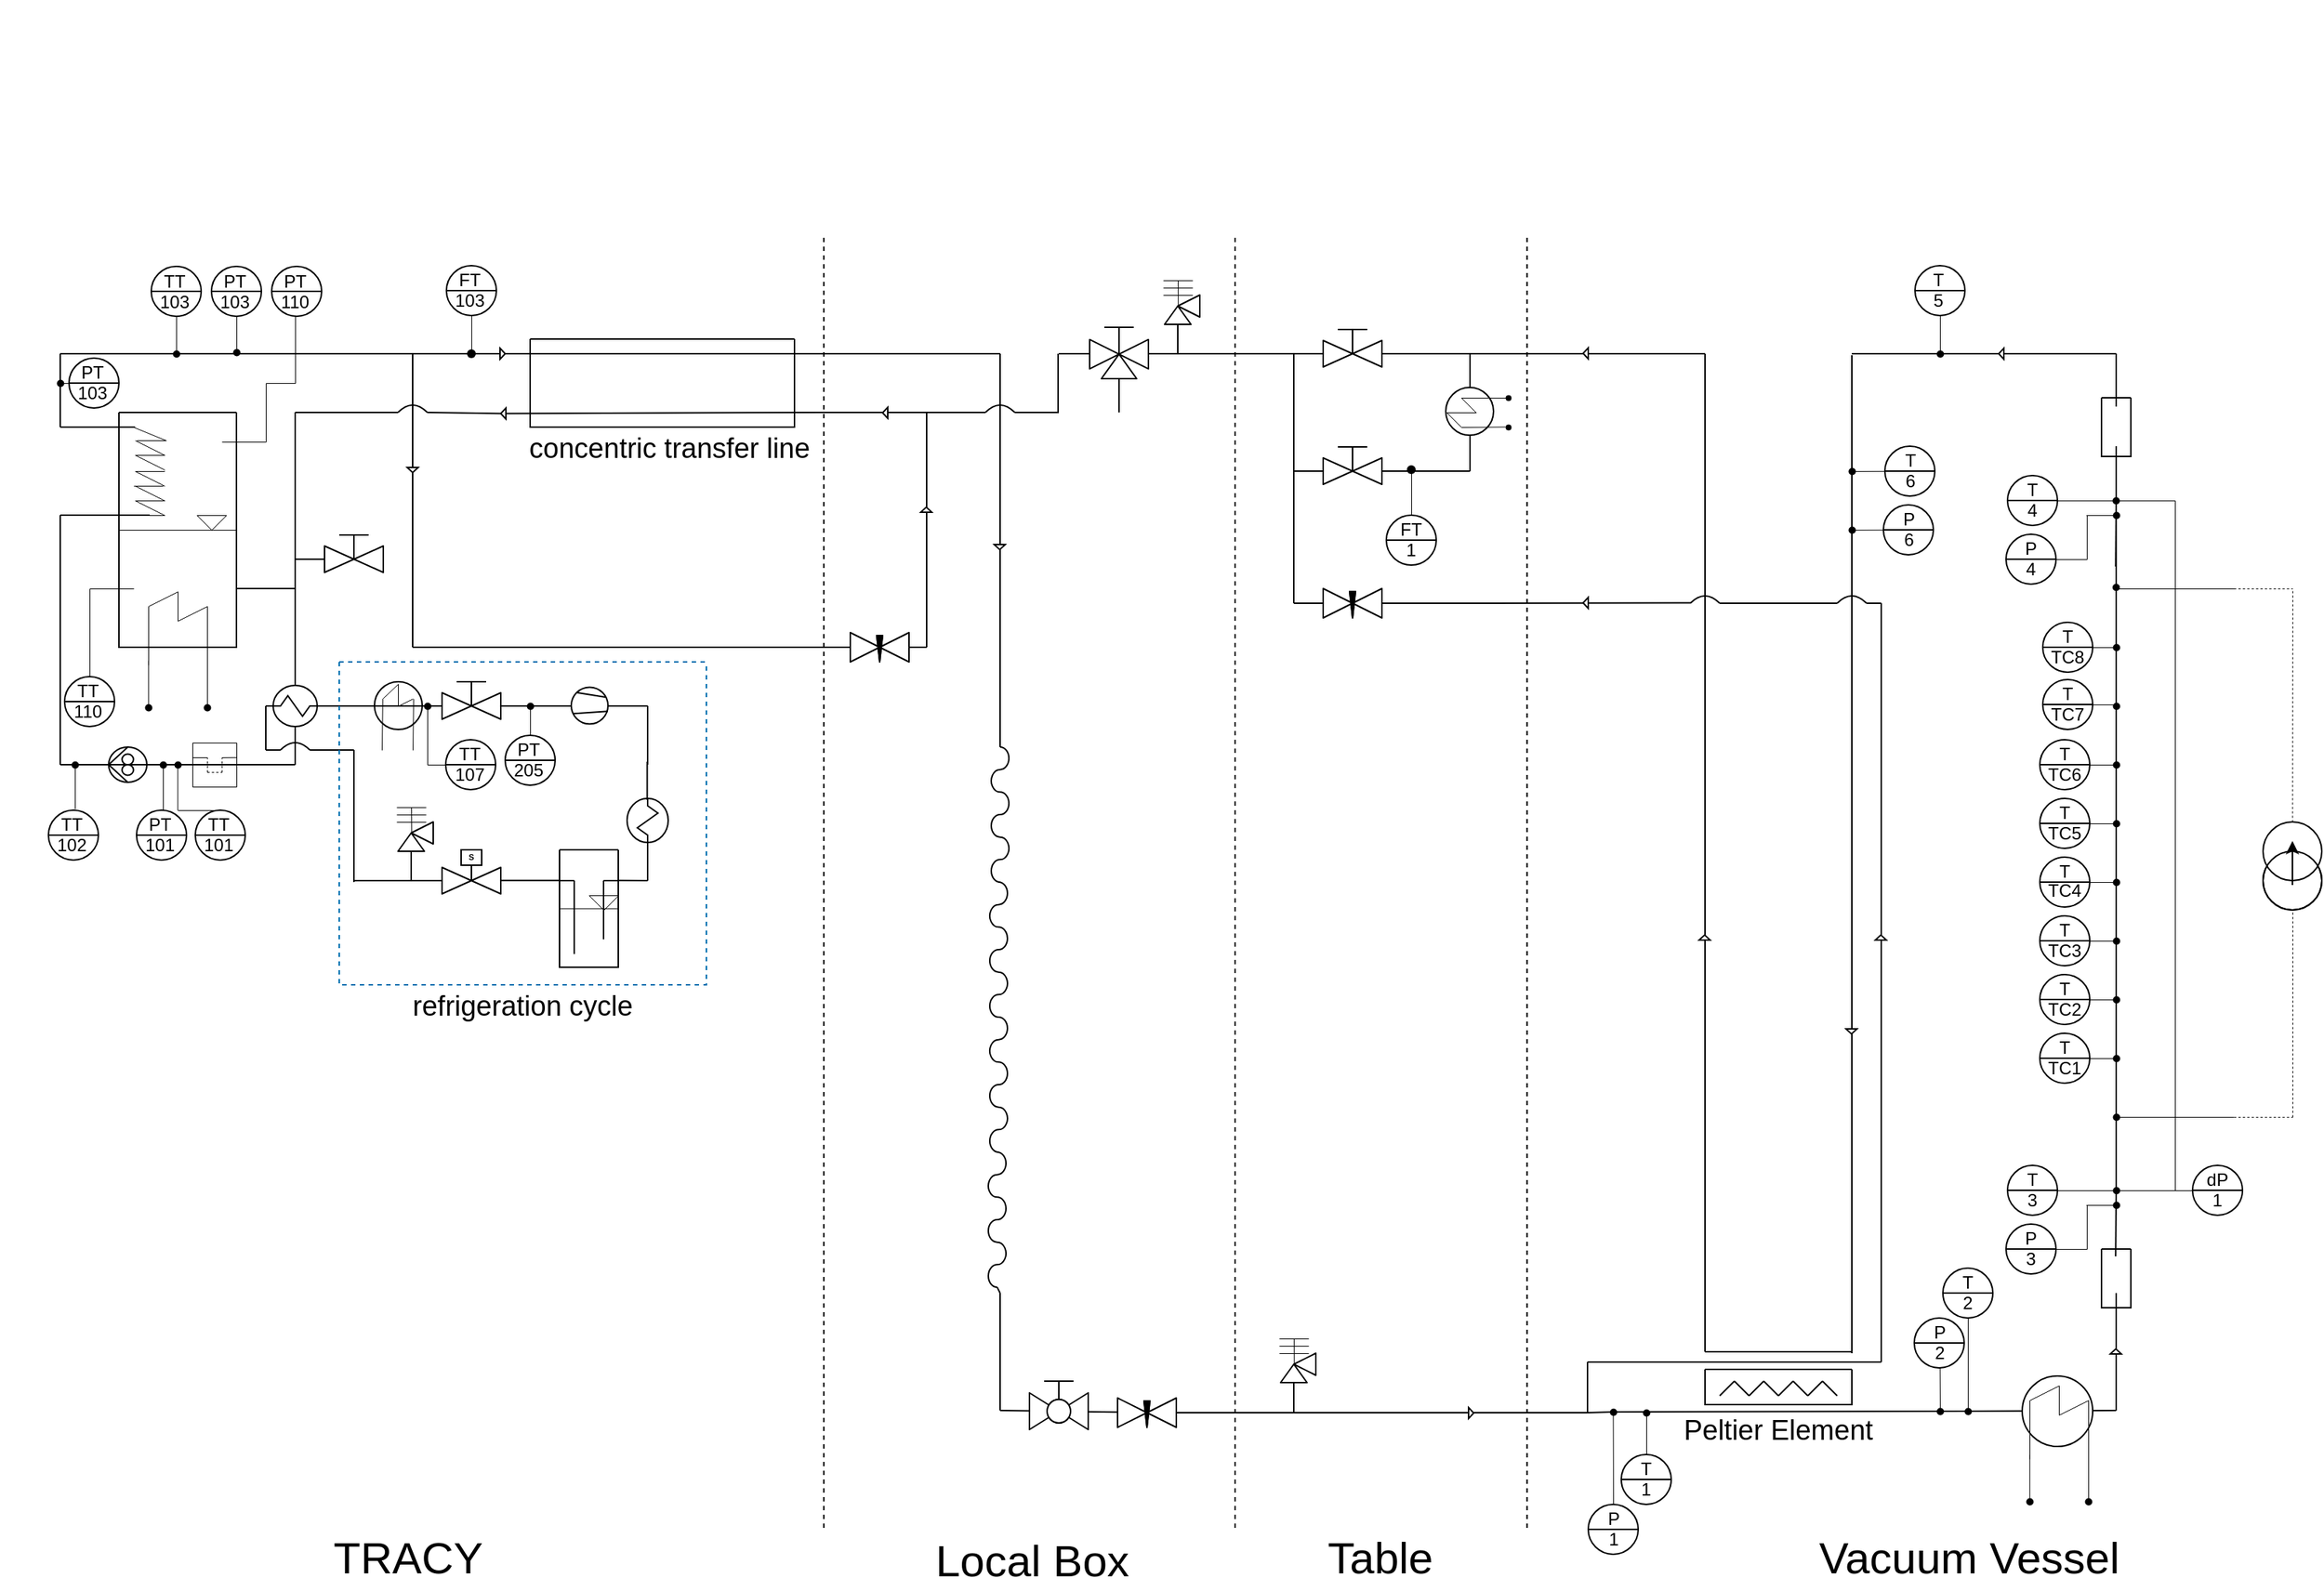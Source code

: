 <mxfile version="27.1.6">
  <diagram name="Page-1" id="ECJ21p_r8LSvbzHPrfnt">
    <mxGraphModel dx="2037" dy="1256" grid="1" gridSize="10" guides="1" tooltips="1" connect="1" arrows="1" fold="1" page="1" pageScale="1" pageWidth="1654" pageHeight="1169" math="0" shadow="0">
      <root>
        <mxCell id="0" />
        <mxCell id="1" parent="0" />
        <mxCell id="evgmPP-73fVV3Miw3QVf-300" value="" style="endArrow=none;html=1;rounded=0;" edge="1" parent="1" source="evgmPP-73fVV3Miw3QVf-322">
          <mxGeometry width="50" height="50" relative="1" as="geometry">
            <mxPoint x="240" y="480" as="sourcePoint" />
            <mxPoint x="440" y="480" as="targetPoint" />
          </mxGeometry>
        </mxCell>
        <mxCell id="1bfEtviNi4OT2AiyHRMO-18" value="" style="endArrow=none;html=1;rounded=0;" parent="1" edge="1" source="evgmPP-73fVV3Miw3QVf-385">
          <mxGeometry width="50" height="50" relative="1" as="geometry">
            <mxPoint x="1080" y="961.5" as="sourcePoint" />
            <mxPoint x="1440" y="960" as="targetPoint" />
          </mxGeometry>
        </mxCell>
        <mxCell id="evgmPP-73fVV3Miw3QVf-294" value="" style="ellipse;whiteSpace=wrap;html=1;aspect=fixed;" vertex="1" parent="1">
          <mxGeometry x="1376" y="936.5" width="48" height="48" as="geometry" />
        </mxCell>
        <mxCell id="evgmPP-73fVV3Miw3QVf-172" value="" style="endArrow=none;html=1;rounded=0;strokeWidth=0.5;" edge="1" parent="1">
          <mxGeometry width="50" height="50" relative="1" as="geometry">
            <mxPoint x="1401" y="963" as="sourcePoint" />
            <mxPoint x="1421" y="953" as="targetPoint" />
          </mxGeometry>
        </mxCell>
        <mxCell id="evgmPP-73fVV3Miw3QVf-39" value="" style="endArrow=none;html=1;rounded=0;" edge="1" parent="1">
          <mxGeometry width="50" height="50" relative="1" as="geometry">
            <mxPoint x="1000" y="320" as="sourcePoint" />
            <mxPoint x="1000" y="240" as="targetPoint" />
          </mxGeometry>
        </mxCell>
        <mxCell id="evgmPP-73fVV3Miw3QVf-293" value="" style="ellipse;whiteSpace=wrap;html=1;aspect=fixed;" vertex="1" parent="1">
          <mxGeometry x="983.5" y="263" width="32.5" height="32.5" as="geometry" />
        </mxCell>
        <mxCell id="evgmPP-73fVV3Miw3QVf-292" value="" style="ellipse;whiteSpace=wrap;html=1;aspect=fixed;" vertex="1" parent="1">
          <mxGeometry x="254" y="463.5" width="32.5" height="32.5" as="geometry" />
        </mxCell>
        <mxCell id="1bfEtviNi4OT2AiyHRMO-1" value="" style="endArrow=none;dashed=1;html=1;rounded=0;" parent="1" edge="1">
          <mxGeometry width="50" height="50" relative="1" as="geometry">
            <mxPoint x="560" y="1040" as="sourcePoint" />
            <mxPoint x="560" y="160" as="targetPoint" />
          </mxGeometry>
        </mxCell>
        <mxCell id="1bfEtviNi4OT2AiyHRMO-2" value="" style="endArrow=none;html=1;rounded=0;" parent="1" edge="1">
          <mxGeometry width="50" height="50" relative="1" as="geometry">
            <mxPoint x="880" y="240.0" as="sourcePoint" />
            <mxPoint x="1160" y="240" as="targetPoint" />
          </mxGeometry>
        </mxCell>
        <mxCell id="1bfEtviNi4OT2AiyHRMO-6" value="" style="endArrow=none;html=1;rounded=0;" parent="1" target="1bfEtviNi4OT2AiyHRMO-5" edge="1">
          <mxGeometry width="50" height="50" relative="1" as="geometry">
            <mxPoint x="280" y="440" as="sourcePoint" />
            <mxPoint x="679" y="440" as="targetPoint" />
          </mxGeometry>
        </mxCell>
        <mxCell id="1bfEtviNi4OT2AiyHRMO-8" value="" style="endArrow=none;html=1;rounded=0;" parent="1" target="1bfEtviNi4OT2AiyHRMO-7" edge="1">
          <mxGeometry width="50" height="50" relative="1" as="geometry">
            <mxPoint x="761" y="280" as="sourcePoint" />
            <mxPoint x="761" y="260" as="targetPoint" />
          </mxGeometry>
        </mxCell>
        <mxCell id="1bfEtviNi4OT2AiyHRMO-10" value="" style="verticalLabelPosition=bottom;align=center;html=1;verticalAlign=top;pointerEvents=1;dashed=0;shape=mxgraph.pid2valves.valve;valveType=angle;actuator=none" parent="1" vertex="1">
          <mxGeometry x="786" y="200" width="30" height="20" as="geometry" />
        </mxCell>
        <mxCell id="1bfEtviNi4OT2AiyHRMO-11" value="" style="endArrow=none;html=1;rounded=0;" parent="1" edge="1">
          <mxGeometry width="50" height="50" relative="1" as="geometry">
            <mxPoint x="801" y="220" as="sourcePoint" />
            <mxPoint x="801" y="240" as="targetPoint" />
          </mxGeometry>
        </mxCell>
        <mxCell id="1bfEtviNi4OT2AiyHRMO-12" value="" style="endArrow=none;html=1;rounded=0;exitX=0.504;exitY=0.353;exitDx=0;exitDy=0;exitPerimeter=0;strokeWidth=0.5;" parent="1" source="1bfEtviNi4OT2AiyHRMO-10" edge="1">
          <mxGeometry width="50" height="50" relative="1" as="geometry">
            <mxPoint x="721" y="350" as="sourcePoint" />
            <mxPoint x="801" y="190" as="targetPoint" />
          </mxGeometry>
        </mxCell>
        <mxCell id="1bfEtviNi4OT2AiyHRMO-13" value="" style="endArrow=none;html=1;rounded=0;strokeWidth=0.5;" parent="1" edge="1">
          <mxGeometry width="50" height="50" relative="1" as="geometry">
            <mxPoint x="791" y="190" as="sourcePoint" />
            <mxPoint x="811" y="190" as="targetPoint" />
          </mxGeometry>
        </mxCell>
        <mxCell id="1bfEtviNi4OT2AiyHRMO-14" value="" style="endArrow=none;html=1;rounded=0;strokeWidth=0.5;" parent="1" edge="1">
          <mxGeometry width="50" height="50" relative="1" as="geometry">
            <mxPoint x="791" y="200" as="sourcePoint" />
            <mxPoint x="811" y="200" as="targetPoint" />
          </mxGeometry>
        </mxCell>
        <mxCell id="1bfEtviNi4OT2AiyHRMO-15" value="" style="endArrow=none;html=1;rounded=0;strokeWidth=0.5;" parent="1" edge="1">
          <mxGeometry width="50" height="50" relative="1" as="geometry">
            <mxPoint x="791" y="195" as="sourcePoint" />
            <mxPoint x="811" y="195" as="targetPoint" />
          </mxGeometry>
        </mxCell>
        <mxCell id="1bfEtviNi4OT2AiyHRMO-16" value="" style="endArrow=none;html=1;rounded=0;" parent="1" edge="1">
          <mxGeometry width="50" height="50" relative="1" as="geometry">
            <mxPoint x="560" y="280" as="sourcePoint" />
            <mxPoint x="670" y="280" as="targetPoint" />
          </mxGeometry>
        </mxCell>
        <mxCell id="evgmPP-73fVV3Miw3QVf-4" value="" style="endArrow=none;html=1;rounded=0;" edge="1" parent="1" target="evgmPP-73fVV3Miw3QVf-1">
          <mxGeometry width="50" height="50" relative="1" as="geometry">
            <mxPoint x="680" y="960" as="sourcePoint" />
            <mxPoint x="1440" y="960" as="targetPoint" />
          </mxGeometry>
        </mxCell>
        <mxCell id="evgmPP-73fVV3Miw3QVf-1" value="" style="verticalLabelPosition=bottom;align=center;html=1;verticalAlign=top;pointerEvents=1;dashed=0;shape=mxgraph.pid2valves.valve;valveType=ball" vertex="1" parent="1">
          <mxGeometry x="700" y="948" width="40" height="25" as="geometry" />
        </mxCell>
        <mxCell id="evgmPP-73fVV3Miw3QVf-5" value="" style="endArrow=none;html=1;rounded=0;exitX=0.5;exitY=0.2;exitDx=0;exitDy=0;exitPerimeter=0;" edge="1" parent="1" source="evgmPP-73fVV3Miw3QVf-1">
          <mxGeometry width="50" height="50" relative="1" as="geometry">
            <mxPoint x="780" y="620" as="sourcePoint" />
            <mxPoint x="720" y="940" as="targetPoint" />
          </mxGeometry>
        </mxCell>
        <mxCell id="evgmPP-73fVV3Miw3QVf-6" value="" style="endArrow=none;html=1;rounded=0;" edge="1" parent="1">
          <mxGeometry width="50" height="50" relative="1" as="geometry">
            <mxPoint x="710" y="940" as="sourcePoint" />
            <mxPoint x="730" y="940" as="targetPoint" />
            <Array as="points">
              <mxPoint x="720" y="940" />
            </Array>
          </mxGeometry>
        </mxCell>
        <mxCell id="evgmPP-73fVV3Miw3QVf-9" value="" style="endArrow=none;html=1;rounded=0;" edge="1" parent="1" source="evgmPP-73fVV3Miw3QVf-1" target="evgmPP-73fVV3Miw3QVf-8">
          <mxGeometry width="50" height="50" relative="1" as="geometry">
            <mxPoint x="740" y="961" as="sourcePoint" />
            <mxPoint x="1440" y="960" as="targetPoint" />
          </mxGeometry>
        </mxCell>
        <mxCell id="evgmPP-73fVV3Miw3QVf-8" value="" style="verticalLabelPosition=bottom;align=center;html=1;verticalAlign=top;pointerEvents=1;dashed=0;shape=mxgraph.pid2valves.valve;valveType=needle" vertex="1" parent="1">
          <mxGeometry x="760" y="951.5" width="40" height="20" as="geometry" />
        </mxCell>
        <mxCell id="evgmPP-73fVV3Miw3QVf-10" value="" style="verticalLabelPosition=bottom;align=center;html=1;verticalAlign=top;pointerEvents=1;dashed=0;shape=mxgraph.pid2valves.valve;valveType=angle;actuator=none" vertex="1" parent="1">
          <mxGeometry x="865" y="921" width="30" height="20" as="geometry" />
        </mxCell>
        <mxCell id="evgmPP-73fVV3Miw3QVf-11" value="" style="endArrow=none;html=1;rounded=0;" edge="1" parent="1">
          <mxGeometry width="50" height="50" relative="1" as="geometry">
            <mxPoint x="880" y="941" as="sourcePoint" />
            <mxPoint x="880" y="961" as="targetPoint" />
          </mxGeometry>
        </mxCell>
        <mxCell id="evgmPP-73fVV3Miw3QVf-12" value="" style="endArrow=none;html=1;rounded=0;exitX=0.504;exitY=0.353;exitDx=0;exitDy=0;exitPerimeter=0;strokeWidth=0.5;" edge="1" parent="1" source="evgmPP-73fVV3Miw3QVf-10">
          <mxGeometry width="50" height="50" relative="1" as="geometry">
            <mxPoint x="800" y="1071" as="sourcePoint" />
            <mxPoint x="880" y="911" as="targetPoint" />
          </mxGeometry>
        </mxCell>
        <mxCell id="evgmPP-73fVV3Miw3QVf-13" value="" style="endArrow=none;html=1;rounded=0;strokeWidth=0.5;" edge="1" parent="1">
          <mxGeometry width="50" height="50" relative="1" as="geometry">
            <mxPoint x="870" y="911" as="sourcePoint" />
            <mxPoint x="890" y="911" as="targetPoint" />
          </mxGeometry>
        </mxCell>
        <mxCell id="evgmPP-73fVV3Miw3QVf-14" value="" style="endArrow=none;html=1;rounded=0;strokeWidth=0.5;" edge="1" parent="1">
          <mxGeometry width="50" height="50" relative="1" as="geometry">
            <mxPoint x="870" y="921" as="sourcePoint" />
            <mxPoint x="890" y="921" as="targetPoint" />
          </mxGeometry>
        </mxCell>
        <mxCell id="evgmPP-73fVV3Miw3QVf-15" value="" style="endArrow=none;html=1;rounded=0;strokeWidth=0.5;" edge="1" parent="1">
          <mxGeometry width="50" height="50" relative="1" as="geometry">
            <mxPoint x="870" y="916" as="sourcePoint" />
            <mxPoint x="890" y="916" as="targetPoint" />
          </mxGeometry>
        </mxCell>
        <mxCell id="evgmPP-73fVV3Miw3QVf-16" value="" style="endArrow=none;dashed=1;html=1;rounded=0;" edge="1" parent="1">
          <mxGeometry width="50" height="50" relative="1" as="geometry">
            <mxPoint x="840" y="1040" as="sourcePoint" />
            <mxPoint x="840" y="160" as="targetPoint" />
          </mxGeometry>
        </mxCell>
        <mxCell id="evgmPP-73fVV3Miw3QVf-17" value="" style="endArrow=none;dashed=1;html=1;rounded=0;" edge="1" parent="1">
          <mxGeometry width="50" height="50" relative="1" as="geometry">
            <mxPoint x="1038.82" y="1040" as="sourcePoint" />
            <mxPoint x="1038.82" y="160" as="targetPoint" />
          </mxGeometry>
        </mxCell>
        <mxCell id="evgmPP-73fVV3Miw3QVf-18" value="" style="verticalLabelPosition=bottom;align=center;html=1;verticalAlign=top;pointerEvents=1;dashed=0;shape=mxgraph.pid2valves.valve;valveType=gate;actuator=man" vertex="1" parent="1">
          <mxGeometry x="900" y="219" width="40" height="30" as="geometry" />
        </mxCell>
        <mxCell id="evgmPP-73fVV3Miw3QVf-21" value="" style="endArrow=none;html=1;rounded=0;" edge="1" parent="1">
          <mxGeometry width="50" height="50" relative="1" as="geometry">
            <mxPoint x="880" y="410" as="sourcePoint" />
            <mxPoint x="880" y="240" as="targetPoint" />
          </mxGeometry>
        </mxCell>
        <mxCell id="evgmPP-73fVV3Miw3QVf-22" value="" style="ellipse;whiteSpace=wrap;html=1;aspect=fixed;dashed=1;dashPattern=1 4;" vertex="1" parent="1">
          <mxGeometry x="NaN" y="NaN" height="NaN" as="geometry" />
        </mxCell>
        <mxCell id="evgmPP-73fVV3Miw3QVf-23" value="" style="endArrow=none;dashed=1;html=1;dashPattern=1 3;strokeWidth=2;rounded=0;" edge="1" parent="1">
          <mxGeometry width="50" height="50" relative="1" as="geometry">
            <mxPoint x="680" y="240" as="sourcePoint" />
            <mxPoint x="680" y="240" as="targetPoint" />
          </mxGeometry>
        </mxCell>
        <mxCell id="evgmPP-73fVV3Miw3QVf-25" value="" style="endArrow=none;html=1;rounded=0;" edge="1" parent="1" source="evgmPP-73fVV3Miw3QVf-336">
          <mxGeometry width="50" height="50" relative="1" as="geometry">
            <mxPoint x="170" y="240" as="sourcePoint" />
            <mxPoint x="680" y="240" as="targetPoint" />
          </mxGeometry>
        </mxCell>
        <mxCell id="evgmPP-73fVV3Miw3QVf-27" value="" style="endArrow=none;html=1;rounded=0;" edge="1" parent="1">
          <mxGeometry width="50" height="50" relative="1" as="geometry">
            <mxPoint x="720" y="240" as="sourcePoint" />
            <mxPoint x="880" y="240.0" as="targetPoint" />
          </mxGeometry>
        </mxCell>
        <mxCell id="1bfEtviNi4OT2AiyHRMO-7" value="" style="verticalLabelPosition=bottom;align=center;html=1;verticalAlign=top;pointerEvents=1;dashed=0;shape=mxgraph.pid2valves.valve;valveType=threeWay;actuator=man" parent="1" vertex="1">
          <mxGeometry x="741" y="217" width="40" height="40" as="geometry" />
        </mxCell>
        <mxCell id="evgmPP-73fVV3Miw3QVf-30" value="" style="endArrow=none;html=1;rounded=0;" edge="1" parent="1" source="evgmPP-73fVV3Miw3QVf-8">
          <mxGeometry width="50" height="50" relative="1" as="geometry">
            <mxPoint x="800" y="961" as="sourcePoint" />
            <mxPoint x="880" y="961.5" as="targetPoint" />
          </mxGeometry>
        </mxCell>
        <mxCell id="evgmPP-73fVV3Miw3QVf-32" value="" style="endArrow=none;html=1;rounded=0;" edge="1" parent="1">
          <mxGeometry width="50" height="50" relative="1" as="geometry">
            <mxPoint x="880" y="320.0" as="sourcePoint" />
            <mxPoint x="1000" y="320" as="targetPoint" />
          </mxGeometry>
        </mxCell>
        <mxCell id="evgmPP-73fVV3Miw3QVf-33" value="" style="verticalLabelPosition=bottom;align=center;html=1;verticalAlign=top;pointerEvents=1;dashed=0;shape=mxgraph.pid2valves.valve;valveType=gate;actuator=man" vertex="1" parent="1">
          <mxGeometry x="900" y="299" width="40" height="30" as="geometry" />
        </mxCell>
        <mxCell id="evgmPP-73fVV3Miw3QVf-35" value="" style="endArrow=none;html=1;rounded=0;strokeWidth=0.5;" edge="1" parent="1" source="evgmPP-73fVV3Miw3QVf-40">
          <mxGeometry width="50" height="50" relative="1" as="geometry">
            <mxPoint x="960" y="350" as="sourcePoint" />
            <mxPoint x="960" y="320" as="targetPoint" />
          </mxGeometry>
        </mxCell>
        <mxCell id="evgmPP-73fVV3Miw3QVf-36" value="&lt;table cellpadding=&quot;0&quot; cellspacing=&quot;0&quot; style=&quot;font-size:1em;width:100%;height:100%;&quot;&gt;&lt;tbody&gt;&lt;tr&gt;&lt;td align=&quot;center&quot; height=&quot;25&quot;&gt;&lt;br&gt;&lt;/td&gt;&lt;/tr&gt;&lt;tr&gt;&lt;td align=&quot;center&quot; height=&quot;25&quot;&gt;&lt;br&gt;&lt;/td&gt;&lt;/tr&gt;&lt;tr&gt;&lt;td align=&quot;center&quot; valign=&quot;bottom&quot;&gt;&lt;/td&gt;&lt;/tr&gt;&lt;/tbody&gt;&lt;/table&gt;" style="html=1;outlineConnect=0;align=center;dashed=0;shape=mxgraph.pid2inst.indicator;mounting=room;overflow=fill;indType=inst" vertex="1" parent="1">
          <mxGeometry x="943" y="350" width="34" height="30" as="geometry" />
        </mxCell>
        <mxCell id="evgmPP-73fVV3Miw3QVf-37" value="FT" style="text;strokeColor=none;align=center;fillColor=none;html=1;verticalAlign=middle;whiteSpace=wrap;rounded=0;" vertex="1" parent="1">
          <mxGeometry x="945" y="350" width="30" height="20" as="geometry" />
        </mxCell>
        <mxCell id="evgmPP-73fVV3Miw3QVf-38" value="1" style="text;strokeColor=none;align=center;fillColor=none;html=1;verticalAlign=middle;whiteSpace=wrap;rounded=0;" vertex="1" parent="1">
          <mxGeometry x="945" y="364" width="30" height="20" as="geometry" />
        </mxCell>
        <mxCell id="evgmPP-73fVV3Miw3QVf-46" value="" style="shape=waypoint;sketch=0;fillStyle=solid;size=6;pointerEvents=1;points=[];fillColor=none;resizable=0;rotatable=0;perimeter=centerPerimeter;snapToPoint=1;strokeWidth=0;" vertex="1" parent="1">
          <mxGeometry x="1016" y="280" width="20" height="20" as="geometry" />
        </mxCell>
        <mxCell id="evgmPP-73fVV3Miw3QVf-47" value="" style="endArrow=none;html=1;rounded=0;" edge="1" parent="1">
          <mxGeometry width="50" height="50" relative="1" as="geometry">
            <mxPoint x="880" y="410" as="sourcePoint" />
            <mxPoint x="1000" y="410" as="targetPoint" />
          </mxGeometry>
        </mxCell>
        <mxCell id="evgmPP-73fVV3Miw3QVf-49" value="" style="verticalLabelPosition=bottom;align=center;html=1;verticalAlign=top;pointerEvents=1;dashed=0;shape=mxgraph.pid2valves.valve;valveType=needle" vertex="1" parent="1">
          <mxGeometry x="900" y="400" width="40" height="20" as="geometry" />
        </mxCell>
        <mxCell id="evgmPP-73fVV3Miw3QVf-50" value="" style="endArrow=none;html=1;rounded=0;strokeWidth=0.5;" edge="1" parent="1" source="evgmPP-73fVV3Miw3QVf-334">
          <mxGeometry width="50" height="50" relative="1" as="geometry">
            <mxPoint x="1120" y="990" as="sourcePoint" />
            <mxPoint x="1120" y="960" as="targetPoint" />
          </mxGeometry>
        </mxCell>
        <mxCell id="evgmPP-73fVV3Miw3QVf-51" value="&lt;table cellpadding=&quot;0&quot; cellspacing=&quot;0&quot; style=&quot;font-size:1em;width:100%;height:100%;&quot;&gt;&lt;tbody&gt;&lt;tr&gt;&lt;td align=&quot;center&quot; height=&quot;25&quot;&gt;&lt;br&gt;&lt;/td&gt;&lt;/tr&gt;&lt;tr&gt;&lt;td align=&quot;center&quot; height=&quot;25&quot;&gt;&lt;br&gt;&lt;/td&gt;&lt;/tr&gt;&lt;tr&gt;&lt;td align=&quot;center&quot; valign=&quot;bottom&quot;&gt;&lt;/td&gt;&lt;/tr&gt;&lt;/tbody&gt;&lt;/table&gt;" style="html=1;outlineConnect=0;align=center;dashed=0;shape=mxgraph.pid2inst.indicator;mounting=room;overflow=fill;indType=inst" vertex="1" parent="1">
          <mxGeometry x="1103" y="990" width="34" height="30" as="geometry" />
        </mxCell>
        <mxCell id="evgmPP-73fVV3Miw3QVf-52" value="T" style="text;strokeColor=none;align=center;fillColor=none;html=1;verticalAlign=middle;whiteSpace=wrap;rounded=0;" vertex="1" parent="1">
          <mxGeometry x="1105" y="990" width="30" height="20" as="geometry" />
        </mxCell>
        <mxCell id="evgmPP-73fVV3Miw3QVf-53" value="1" style="text;strokeColor=none;align=center;fillColor=none;html=1;verticalAlign=middle;whiteSpace=wrap;rounded=0;" vertex="1" parent="1">
          <mxGeometry x="1105" y="1004" width="30" height="20" as="geometry" />
        </mxCell>
        <mxCell id="evgmPP-73fVV3Miw3QVf-58" value="" style="endArrow=none;html=1;rounded=0;" edge="1" parent="1">
          <mxGeometry width="50" height="50" relative="1" as="geometry">
            <mxPoint x="1080" y="961.5" as="sourcePoint" />
            <mxPoint x="1080" y="927" as="targetPoint" />
          </mxGeometry>
        </mxCell>
        <mxCell id="evgmPP-73fVV3Miw3QVf-61" value="" style="swimlane;startSize=0;" vertex="1" parent="1">
          <mxGeometry x="1160" y="932" width="100" height="24" as="geometry">
            <mxRectangle x="1080" y="934" width="50" height="40" as="alternateBounds" />
          </mxGeometry>
        </mxCell>
        <mxCell id="evgmPP-73fVV3Miw3QVf-62" value="" style="endArrow=none;html=1;rounded=0;" edge="1" parent="1">
          <mxGeometry width="50" height="50" relative="1" as="geometry">
            <mxPoint x="1240" y="940" as="sourcePoint" />
            <mxPoint x="1250" y="950" as="targetPoint" />
          </mxGeometry>
        </mxCell>
        <mxCell id="evgmPP-73fVV3Miw3QVf-63" value="" style="endArrow=none;html=1;rounded=0;" edge="1" parent="1">
          <mxGeometry width="50" height="50" relative="1" as="geometry">
            <mxPoint x="1220" y="940" as="sourcePoint" />
            <mxPoint x="1230" y="950" as="targetPoint" />
          </mxGeometry>
        </mxCell>
        <mxCell id="evgmPP-73fVV3Miw3QVf-64" value="" style="endArrow=none;html=1;rounded=0;" edge="1" parent="1">
          <mxGeometry width="50" height="50" relative="1" as="geometry">
            <mxPoint x="1200" y="940" as="sourcePoint" />
            <mxPoint x="1210" y="950" as="targetPoint" />
            <Array as="points">
              <mxPoint x="1200" y="940" />
            </Array>
          </mxGeometry>
        </mxCell>
        <mxCell id="evgmPP-73fVV3Miw3QVf-65" value="" style="endArrow=none;html=1;rounded=0;" edge="1" parent="1">
          <mxGeometry width="50" height="50" relative="1" as="geometry">
            <mxPoint x="1180" y="940" as="sourcePoint" />
            <mxPoint x="1190" y="950" as="targetPoint" />
            <Array as="points">
              <mxPoint x="1180" y="940" />
            </Array>
          </mxGeometry>
        </mxCell>
        <mxCell id="evgmPP-73fVV3Miw3QVf-68" value="" style="endArrow=none;html=1;rounded=0;" edge="1" parent="1">
          <mxGeometry width="50" height="50" relative="1" as="geometry">
            <mxPoint x="1180" y="940" as="sourcePoint" />
            <mxPoint x="1170" y="950" as="targetPoint" />
            <Array as="points" />
          </mxGeometry>
        </mxCell>
        <mxCell id="evgmPP-73fVV3Miw3QVf-69" value="" style="endArrow=none;html=1;rounded=0;" edge="1" parent="1">
          <mxGeometry width="50" height="50" relative="1" as="geometry">
            <mxPoint x="1200" y="940" as="sourcePoint" />
            <mxPoint x="1190" y="950" as="targetPoint" />
            <Array as="points" />
          </mxGeometry>
        </mxCell>
        <mxCell id="evgmPP-73fVV3Miw3QVf-70" value="" style="endArrow=none;html=1;rounded=0;" edge="1" parent="1">
          <mxGeometry width="50" height="50" relative="1" as="geometry">
            <mxPoint x="1220" y="940" as="sourcePoint" />
            <mxPoint x="1210" y="950" as="targetPoint" />
            <Array as="points" />
          </mxGeometry>
        </mxCell>
        <mxCell id="evgmPP-73fVV3Miw3QVf-71" value="" style="endArrow=none;html=1;rounded=0;" edge="1" parent="1">
          <mxGeometry width="50" height="50" relative="1" as="geometry">
            <mxPoint x="1240" y="940" as="sourcePoint" />
            <mxPoint x="1230" y="950" as="targetPoint" />
            <Array as="points" />
          </mxGeometry>
        </mxCell>
        <mxCell id="evgmPP-73fVV3Miw3QVf-73" value="" style="endArrow=none;html=1;rounded=0;" edge="1" parent="1">
          <mxGeometry width="50" height="50" relative="1" as="geometry">
            <mxPoint x="1080" y="927" as="sourcePoint" />
            <mxPoint x="1280" y="927" as="targetPoint" />
          </mxGeometry>
        </mxCell>
        <mxCell id="evgmPP-73fVV3Miw3QVf-74" value="" style="endArrow=none;html=1;rounded=0;" edge="1" parent="1">
          <mxGeometry width="50" height="50" relative="1" as="geometry">
            <mxPoint x="1160" y="920" as="sourcePoint" />
            <mxPoint x="1260" y="920" as="targetPoint" />
          </mxGeometry>
        </mxCell>
        <mxCell id="evgmPP-73fVV3Miw3QVf-75" value="" style="endArrow=none;html=1;rounded=0;" edge="1" parent="1">
          <mxGeometry width="50" height="50" relative="1" as="geometry">
            <mxPoint x="1160" y="920" as="sourcePoint" />
            <mxPoint x="1160" y="240" as="targetPoint" />
          </mxGeometry>
        </mxCell>
        <mxCell id="evgmPP-73fVV3Miw3QVf-76" value="" style="endArrow=none;html=1;rounded=0;" edge="1" parent="1">
          <mxGeometry width="50" height="50" relative="1" as="geometry">
            <mxPoint x="1260" y="921" as="sourcePoint" />
            <mxPoint x="1260" y="241" as="targetPoint" />
          </mxGeometry>
        </mxCell>
        <mxCell id="evgmPP-73fVV3Miw3QVf-77" value="" style="endArrow=none;html=1;rounded=0;" edge="1" parent="1">
          <mxGeometry width="50" height="50" relative="1" as="geometry">
            <mxPoint x="1280" y="927" as="sourcePoint" />
            <mxPoint x="1280" y="410" as="targetPoint" />
          </mxGeometry>
        </mxCell>
        <mxCell id="evgmPP-73fVV3Miw3QVf-78" value="" style="endArrow=none;html=1;rounded=0;" edge="1" parent="1">
          <mxGeometry width="50" height="50" relative="1" as="geometry">
            <mxPoint x="1270" y="410" as="sourcePoint" />
            <mxPoint x="1280" y="410" as="targetPoint" />
          </mxGeometry>
        </mxCell>
        <mxCell id="evgmPP-73fVV3Miw3QVf-81" value="" style="curved=1;endArrow=none;html=1;rounded=0;startFill=0;" edge="1" parent="1">
          <mxGeometry width="50" height="50" relative="1" as="geometry">
            <mxPoint x="1270" y="410" as="sourcePoint" />
            <mxPoint x="1250" y="410" as="targetPoint" />
            <Array as="points">
              <mxPoint x="1260" y="400" />
              <mxPoint x="1250" y="410" />
            </Array>
          </mxGeometry>
        </mxCell>
        <mxCell id="evgmPP-73fVV3Miw3QVf-82" value="" style="endArrow=none;html=1;rounded=0;" edge="1" parent="1">
          <mxGeometry width="50" height="50" relative="1" as="geometry">
            <mxPoint x="1250" y="410" as="sourcePoint" />
            <mxPoint x="1170" y="410" as="targetPoint" />
          </mxGeometry>
        </mxCell>
        <mxCell id="evgmPP-73fVV3Miw3QVf-83" value="" style="curved=1;endArrow=none;html=1;rounded=0;startFill=0;" edge="1" parent="1">
          <mxGeometry width="50" height="50" relative="1" as="geometry">
            <mxPoint x="1170" y="410" as="sourcePoint" />
            <mxPoint x="1150" y="410" as="targetPoint" />
            <Array as="points">
              <mxPoint x="1160" y="400" />
            </Array>
          </mxGeometry>
        </mxCell>
        <mxCell id="evgmPP-73fVV3Miw3QVf-84" value="" style="endArrow=none;html=1;rounded=0;" edge="1" parent="1">
          <mxGeometry width="50" height="50" relative="1" as="geometry">
            <mxPoint x="1150" y="409.75" as="sourcePoint" />
            <mxPoint x="1000" y="410" as="targetPoint" />
          </mxGeometry>
        </mxCell>
        <mxCell id="evgmPP-73fVV3Miw3QVf-89" value="" style="endArrow=none;html=1;rounded=0;strokeWidth=0.5;" edge="1" parent="1">
          <mxGeometry width="50" height="50" relative="1" as="geometry">
            <mxPoint x="1421" y="990" as="sourcePoint" />
            <mxPoint x="1421" y="1020" as="targetPoint" />
          </mxGeometry>
        </mxCell>
        <mxCell id="evgmPP-73fVV3Miw3QVf-90" value="" style="endArrow=none;html=1;rounded=0;strokeWidth=0.5;" edge="1" parent="1">
          <mxGeometry width="50" height="50" relative="1" as="geometry">
            <mxPoint x="1380.9" y="990" as="sourcePoint" />
            <mxPoint x="1380.9" y="1020" as="targetPoint" />
          </mxGeometry>
        </mxCell>
        <mxCell id="evgmPP-73fVV3Miw3QVf-91" value="" style="shape=waypoint;sketch=0;fillStyle=solid;size=6;pointerEvents=1;points=[];fillColor=none;resizable=0;rotatable=0;perimeter=centerPerimeter;snapToPoint=1;strokeWidth=0.5;" vertex="1" parent="1">
          <mxGeometry x="1371" y="1012" width="20" height="20" as="geometry" />
        </mxCell>
        <mxCell id="evgmPP-73fVV3Miw3QVf-92" value="" style="shape=waypoint;sketch=0;fillStyle=solid;size=6;pointerEvents=1;points=[];fillColor=none;resizable=0;rotatable=0;perimeter=centerPerimeter;snapToPoint=1;strokeWidth=0.5;" vertex="1" parent="1">
          <mxGeometry x="1411" y="1012" width="20" height="20" as="geometry" />
        </mxCell>
        <mxCell id="evgmPP-73fVV3Miw3QVf-94" value="" style="endArrow=none;html=1;rounded=0;" edge="1" parent="1">
          <mxGeometry width="50" height="50" relative="1" as="geometry">
            <mxPoint x="1440" y="960" as="sourcePoint" />
            <mxPoint x="1440" y="880" as="targetPoint" />
          </mxGeometry>
        </mxCell>
        <mxCell id="evgmPP-73fVV3Miw3QVf-95" value="" style="swimlane;startSize=0;" vertex="1" parent="1">
          <mxGeometry x="1430" y="850" width="20" height="40" as="geometry" />
        </mxCell>
        <mxCell id="evgmPP-73fVV3Miw3QVf-96" value="" style="swimlane;startSize=0;" vertex="1" parent="1">
          <mxGeometry x="1430" y="270" width="20" height="40" as="geometry" />
        </mxCell>
        <mxCell id="evgmPP-73fVV3Miw3QVf-97" value="" style="endArrow=none;html=1;rounded=0;" edge="1" parent="1" source="evgmPP-73fVV3Miw3QVf-357">
          <mxGeometry width="50" height="50" relative="1" as="geometry">
            <mxPoint x="1260" y="240" as="sourcePoint" />
            <mxPoint x="1440" y="240" as="targetPoint" />
          </mxGeometry>
        </mxCell>
        <mxCell id="evgmPP-73fVV3Miw3QVf-98" value="" style="endArrow=none;html=1;rounded=0;" edge="1" parent="1">
          <mxGeometry width="50" height="50" relative="1" as="geometry">
            <mxPoint x="1440" y="276" as="sourcePoint" />
            <mxPoint x="1440" y="240" as="targetPoint" />
          </mxGeometry>
        </mxCell>
        <mxCell id="evgmPP-73fVV3Miw3QVf-99" value="" style="endArrow=none;html=1;rounded=0;" edge="1" parent="1">
          <mxGeometry width="50" height="50" relative="1" as="geometry">
            <mxPoint x="1440" y="303" as="sourcePoint" />
            <mxPoint x="1440" y="343" as="targetPoint" />
          </mxGeometry>
        </mxCell>
        <mxCell id="evgmPP-73fVV3Miw3QVf-100" value="" style="endArrow=none;html=1;rounded=0;" edge="1" parent="1">
          <mxGeometry width="50" height="50" relative="1" as="geometry">
            <mxPoint x="1440" y="810" as="sourcePoint" />
            <mxPoint x="1439.63" y="855" as="targetPoint" />
          </mxGeometry>
        </mxCell>
        <mxCell id="evgmPP-73fVV3Miw3QVf-101" value="" style="endArrow=none;html=1;rounded=0;strokeWidth=0.5;" edge="1" parent="1">
          <mxGeometry width="50" height="50" relative="1" as="geometry">
            <mxPoint x="1492" y="810" as="sourcePoint" />
            <mxPoint x="1440" y="810" as="targetPoint" />
          </mxGeometry>
        </mxCell>
        <mxCell id="evgmPP-73fVV3Miw3QVf-102" value="&lt;table cellpadding=&quot;0&quot; cellspacing=&quot;0&quot; style=&quot;font-size:1em;width:100%;height:100%;&quot;&gt;&lt;tbody&gt;&lt;tr&gt;&lt;td align=&quot;center&quot; height=&quot;25&quot;&gt;&lt;br&gt;&lt;/td&gt;&lt;/tr&gt;&lt;tr&gt;&lt;td align=&quot;center&quot; height=&quot;25&quot;&gt;&lt;br&gt;&lt;/td&gt;&lt;/tr&gt;&lt;tr&gt;&lt;td align=&quot;center&quot; valign=&quot;bottom&quot;&gt;&lt;/td&gt;&lt;/tr&gt;&lt;/tbody&gt;&lt;/table&gt;" style="html=1;outlineConnect=0;align=center;dashed=0;shape=mxgraph.pid2inst.indicator;mounting=room;overflow=fill;indType=inst" vertex="1" parent="1">
          <mxGeometry x="1492" y="793" width="34" height="30" as="geometry" />
        </mxCell>
        <mxCell id="evgmPP-73fVV3Miw3QVf-103" value="dP" style="text;strokeColor=none;align=center;fillColor=none;html=1;verticalAlign=middle;whiteSpace=wrap;rounded=0;" vertex="1" parent="1">
          <mxGeometry x="1494" y="793" width="30" height="20" as="geometry" />
        </mxCell>
        <mxCell id="evgmPP-73fVV3Miw3QVf-104" value="1" style="text;strokeColor=none;align=center;fillColor=none;html=1;verticalAlign=middle;whiteSpace=wrap;rounded=0;" vertex="1" parent="1">
          <mxGeometry x="1494" y="807" width="30" height="20" as="geometry" />
        </mxCell>
        <mxCell id="evgmPP-73fVV3Miw3QVf-107" value="&lt;table cellpadding=&quot;0&quot; cellspacing=&quot;0&quot; style=&quot;font-size:1em;width:100%;height:100%;&quot;&gt;&lt;tbody&gt;&lt;tr&gt;&lt;td align=&quot;center&quot; height=&quot;25&quot;&gt;&lt;br&gt;&lt;/td&gt;&lt;/tr&gt;&lt;tr&gt;&lt;td align=&quot;center&quot; height=&quot;25&quot;&gt;&lt;br&gt;&lt;/td&gt;&lt;/tr&gt;&lt;tr&gt;&lt;td align=&quot;center&quot; valign=&quot;bottom&quot;&gt;&lt;/td&gt;&lt;/tr&gt;&lt;/tbody&gt;&lt;/table&gt;" style="html=1;outlineConnect=0;align=center;dashed=0;shape=mxgraph.pid2inst.indicator;mounting=room;overflow=fill;indType=inst" vertex="1" parent="1">
          <mxGeometry x="1366" y="793" width="34" height="30" as="geometry" />
        </mxCell>
        <mxCell id="evgmPP-73fVV3Miw3QVf-108" value="T" style="text;strokeColor=none;align=center;fillColor=none;html=1;verticalAlign=middle;whiteSpace=wrap;rounded=0;" vertex="1" parent="1">
          <mxGeometry x="1368" y="793" width="30" height="20" as="geometry" />
        </mxCell>
        <mxCell id="evgmPP-73fVV3Miw3QVf-109" value="3" style="text;strokeColor=none;align=center;fillColor=none;html=1;verticalAlign=middle;whiteSpace=wrap;rounded=0;" vertex="1" parent="1">
          <mxGeometry x="1368" y="807" width="30" height="20" as="geometry" />
        </mxCell>
        <mxCell id="evgmPP-73fVV3Miw3QVf-110" value="" style="endArrow=none;html=1;rounded=0;strokeWidth=0.5;" edge="1" parent="1" source="evgmPP-73fVV3Miw3QVf-331">
          <mxGeometry width="50" height="50" relative="1" as="geometry">
            <mxPoint x="1440" y="810" as="sourcePoint" />
            <mxPoint x="1400" y="810" as="targetPoint" />
          </mxGeometry>
        </mxCell>
        <mxCell id="evgmPP-73fVV3Miw3QVf-111" value="" style="endArrow=none;html=1;rounded=0;strokeWidth=0.5;" edge="1" parent="1">
          <mxGeometry width="50" height="50" relative="1" as="geometry">
            <mxPoint x="1480" y="340" as="sourcePoint" />
            <mxPoint x="1440" y="340" as="targetPoint" />
          </mxGeometry>
        </mxCell>
        <mxCell id="evgmPP-73fVV3Miw3QVf-119" value="" style="endArrow=none;html=1;rounded=0;strokeWidth=0.5;" edge="1" parent="1">
          <mxGeometry width="50" height="50" relative="1" as="geometry">
            <mxPoint x="1480" y="810" as="sourcePoint" />
            <mxPoint x="1480" y="340" as="targetPoint" />
          </mxGeometry>
        </mxCell>
        <mxCell id="evgmPP-73fVV3Miw3QVf-121" value="" style="endArrow=none;html=1;rounded=0;strokeWidth=0.5;" edge="1" parent="1">
          <mxGeometry width="50" height="50" relative="1" as="geometry">
            <mxPoint x="1320" y="239" as="sourcePoint" />
            <mxPoint x="1320" y="209" as="targetPoint" />
          </mxGeometry>
        </mxCell>
        <mxCell id="evgmPP-73fVV3Miw3QVf-122" value="&lt;table cellpadding=&quot;0&quot; cellspacing=&quot;0&quot; style=&quot;font-size:1em;width:100%;height:100%;&quot;&gt;&lt;tbody&gt;&lt;tr&gt;&lt;td align=&quot;center&quot; height=&quot;25&quot;&gt;&lt;br&gt;&lt;/td&gt;&lt;/tr&gt;&lt;tr&gt;&lt;td align=&quot;center&quot; height=&quot;25&quot;&gt;&lt;br&gt;&lt;/td&gt;&lt;/tr&gt;&lt;tr&gt;&lt;td align=&quot;center&quot; valign=&quot;bottom&quot;&gt;&lt;/td&gt;&lt;/tr&gt;&lt;/tbody&gt;&lt;/table&gt;" style="html=1;outlineConnect=0;align=center;dashed=0;shape=mxgraph.pid2inst.indicator;mounting=room;overflow=fill;indType=inst" vertex="1" parent="1">
          <mxGeometry x="1303" y="180" width="34" height="30" as="geometry" />
        </mxCell>
        <mxCell id="evgmPP-73fVV3Miw3QVf-123" value="T" style="text;strokeColor=none;align=center;fillColor=none;html=1;verticalAlign=middle;whiteSpace=wrap;rounded=0;" vertex="1" parent="1">
          <mxGeometry x="1304" y="180" width="30" height="20" as="geometry" />
        </mxCell>
        <mxCell id="evgmPP-73fVV3Miw3QVf-124" value="5" style="text;strokeColor=none;align=center;fillColor=none;html=1;verticalAlign=middle;whiteSpace=wrap;rounded=0;" vertex="1" parent="1">
          <mxGeometry x="1304" y="194" width="30" height="20" as="geometry" />
        </mxCell>
        <mxCell id="evgmPP-73fVV3Miw3QVf-126" value="" style="endArrow=none;html=1;rounded=0;" edge="1" parent="1">
          <mxGeometry width="50" height="50" relative="1" as="geometry">
            <mxPoint x="617" y="440" as="sourcePoint" />
            <mxPoint x="630" y="440" as="targetPoint" />
          </mxGeometry>
        </mxCell>
        <mxCell id="1bfEtviNi4OT2AiyHRMO-5" value="" style="verticalLabelPosition=bottom;align=center;html=1;verticalAlign=top;pointerEvents=1;dashed=0;shape=mxgraph.pid2valves.valve;valveType=needle" parent="1" vertex="1">
          <mxGeometry x="578" y="430" width="40" height="20" as="geometry" />
        </mxCell>
        <mxCell id="evgmPP-73fVV3Miw3QVf-127" value="" style="endArrow=none;html=1;rounded=0;" edge="1" parent="1" source="evgmPP-73fVV3Miw3QVf-338">
          <mxGeometry width="50" height="50" relative="1" as="geometry">
            <mxPoint x="560" y="280" as="sourcePoint" />
            <mxPoint x="290" y="280" as="targetPoint" />
          </mxGeometry>
        </mxCell>
        <mxCell id="evgmPP-73fVV3Miw3QVf-128" value="" style="swimlane;startSize=0;" vertex="1" parent="1">
          <mxGeometry x="360" y="230" width="180" height="60" as="geometry" />
        </mxCell>
        <mxCell id="evgmPP-73fVV3Miw3QVf-129" value="" style="endArrow=none;html=1;rounded=0;" edge="1" parent="1">
          <mxGeometry width="50" height="50" relative="1" as="geometry">
            <mxPoint x="280" y="440" as="sourcePoint" />
            <mxPoint x="280" y="240" as="targetPoint" />
          </mxGeometry>
        </mxCell>
        <mxCell id="evgmPP-73fVV3Miw3QVf-130" value="" style="curved=1;endArrow=none;html=1;rounded=0;startFill=0;" edge="1" parent="1">
          <mxGeometry width="50" height="50" relative="1" as="geometry">
            <mxPoint x="290" y="280" as="sourcePoint" />
            <mxPoint x="270" y="280" as="targetPoint" />
            <Array as="points">
              <mxPoint x="280" y="270" />
            </Array>
          </mxGeometry>
        </mxCell>
        <mxCell id="evgmPP-73fVV3Miw3QVf-132" value="" style="endArrow=none;html=1;rounded=0;" edge="1" parent="1" source="evgmPP-73fVV3Miw3QVf-319" target="evgmPP-73fVV3Miw3QVf-131">
          <mxGeometry width="50" height="50" relative="1" as="geometry">
            <mxPoint x="40" y="240" as="sourcePoint" />
            <mxPoint x="680" y="240" as="targetPoint" />
          </mxGeometry>
        </mxCell>
        <mxCell id="evgmPP-73fVV3Miw3QVf-131" value="" style="shape=waypoint;sketch=0;fillStyle=solid;size=6;pointerEvents=1;points=[];fillColor=none;resizable=0;rotatable=0;perimeter=centerPerimeter;snapToPoint=1;" vertex="1" parent="1">
          <mxGeometry x="310" y="230" width="20" height="20" as="geometry" />
        </mxCell>
        <mxCell id="evgmPP-73fVV3Miw3QVf-133" value="" style="endArrow=none;html=1;rounded=0;strokeWidth=0.5;" edge="1" parent="1">
          <mxGeometry width="50" height="50" relative="1" as="geometry">
            <mxPoint x="320" y="239" as="sourcePoint" />
            <mxPoint x="320" y="209" as="targetPoint" />
          </mxGeometry>
        </mxCell>
        <mxCell id="evgmPP-73fVV3Miw3QVf-134" value="&lt;table cellpadding=&quot;0&quot; cellspacing=&quot;0&quot; style=&quot;font-size:1em;width:100%;height:100%;&quot;&gt;&lt;tbody&gt;&lt;tr&gt;&lt;td align=&quot;center&quot; height=&quot;25&quot;&gt;&lt;br&gt;&lt;/td&gt;&lt;/tr&gt;&lt;tr&gt;&lt;td align=&quot;center&quot; height=&quot;25&quot;&gt;&lt;br&gt;&lt;/td&gt;&lt;/tr&gt;&lt;tr&gt;&lt;td align=&quot;center&quot; valign=&quot;bottom&quot;&gt;&lt;/td&gt;&lt;/tr&gt;&lt;/tbody&gt;&lt;/table&gt;" style="html=1;outlineConnect=0;align=center;dashed=0;shape=mxgraph.pid2inst.indicator;mounting=room;overflow=fill;indType=inst" vertex="1" parent="1">
          <mxGeometry x="303" y="180" width="34" height="30" as="geometry" />
        </mxCell>
        <mxCell id="evgmPP-73fVV3Miw3QVf-135" value="FT" style="text;strokeColor=none;align=center;fillColor=none;html=1;verticalAlign=middle;whiteSpace=wrap;rounded=0;" vertex="1" parent="1">
          <mxGeometry x="304" y="180" width="30" height="20" as="geometry" />
        </mxCell>
        <mxCell id="evgmPP-73fVV3Miw3QVf-136" value="103" style="text;strokeColor=none;align=center;fillColor=none;html=1;verticalAlign=middle;whiteSpace=wrap;rounded=0;" vertex="1" parent="1">
          <mxGeometry x="304" y="194" width="30" height="20" as="geometry" />
        </mxCell>
        <mxCell id="evgmPP-73fVV3Miw3QVf-137" value="&lt;font style=&quot;font-size: 19px;&quot;&gt;Peltier Element&lt;/font&gt;" style="text;strokeColor=none;align=center;fillColor=none;html=1;verticalAlign=middle;whiteSpace=wrap;rounded=0;" vertex="1" parent="1">
          <mxGeometry x="1130" y="960" width="160" height="28" as="geometry" />
        </mxCell>
        <mxCell id="evgmPP-73fVV3Miw3QVf-138" value="&lt;font style=&quot;font-size: 19px;&quot;&gt;concentric transfer line&lt;/font&gt;" style="text;strokeColor=none;align=center;fillColor=none;html=1;verticalAlign=middle;whiteSpace=wrap;rounded=0;" vertex="1" parent="1">
          <mxGeometry x="350" y="290" width="210" height="30" as="geometry" />
        </mxCell>
        <mxCell id="evgmPP-73fVV3Miw3QVf-139" value="" style="endArrow=none;html=1;rounded=0;strokeWidth=0.5;" edge="1" parent="1">
          <mxGeometry width="50" height="50" relative="1" as="geometry">
            <mxPoint x="160" y="239.5" as="sourcePoint" />
            <mxPoint x="160" y="209.5" as="targetPoint" />
          </mxGeometry>
        </mxCell>
        <mxCell id="evgmPP-73fVV3Miw3QVf-140" value="&lt;table cellpadding=&quot;0&quot; cellspacing=&quot;0&quot; style=&quot;font-size:1em;width:100%;height:100%;&quot;&gt;&lt;tbody&gt;&lt;tr&gt;&lt;td align=&quot;center&quot; height=&quot;25&quot;&gt;&lt;br&gt;&lt;/td&gt;&lt;/tr&gt;&lt;tr&gt;&lt;td align=&quot;center&quot; height=&quot;25&quot;&gt;&lt;br&gt;&lt;/td&gt;&lt;/tr&gt;&lt;tr&gt;&lt;td align=&quot;center&quot; valign=&quot;bottom&quot;&gt;&lt;/td&gt;&lt;/tr&gt;&lt;/tbody&gt;&lt;/table&gt;" style="html=1;outlineConnect=0;align=center;dashed=0;shape=mxgraph.pid2inst.indicator;mounting=room;overflow=fill;indType=inst" vertex="1" parent="1">
          <mxGeometry x="143" y="180.5" width="34" height="30" as="geometry" />
        </mxCell>
        <mxCell id="evgmPP-73fVV3Miw3QVf-141" value="PT" style="text;strokeColor=none;align=center;fillColor=none;html=1;verticalAlign=middle;whiteSpace=wrap;rounded=0;" vertex="1" parent="1">
          <mxGeometry x="144" y="180.5" width="30" height="20" as="geometry" />
        </mxCell>
        <mxCell id="evgmPP-73fVV3Miw3QVf-142" value="103" style="text;strokeColor=none;align=center;fillColor=none;html=1;verticalAlign=middle;whiteSpace=wrap;rounded=0;" vertex="1" parent="1">
          <mxGeometry x="144" y="194.5" width="30" height="20" as="geometry" />
        </mxCell>
        <mxCell id="evgmPP-73fVV3Miw3QVf-143" value="" style="endArrow=none;html=1;rounded=0;strokeWidth=0.5;" edge="1" parent="1">
          <mxGeometry width="50" height="50" relative="1" as="geometry">
            <mxPoint x="119" y="239.5" as="sourcePoint" />
            <mxPoint x="119" y="209.5" as="targetPoint" />
          </mxGeometry>
        </mxCell>
        <mxCell id="evgmPP-73fVV3Miw3QVf-144" value="&lt;table cellpadding=&quot;0&quot; cellspacing=&quot;0&quot; style=&quot;font-size:1em;width:100%;height:100%;&quot;&gt;&lt;tbody&gt;&lt;tr&gt;&lt;td align=&quot;center&quot; height=&quot;25&quot;&gt;&lt;br&gt;&lt;/td&gt;&lt;/tr&gt;&lt;tr&gt;&lt;td align=&quot;center&quot; height=&quot;25&quot;&gt;&lt;br&gt;&lt;/td&gt;&lt;/tr&gt;&lt;tr&gt;&lt;td align=&quot;center&quot; valign=&quot;bottom&quot;&gt;&lt;/td&gt;&lt;/tr&gt;&lt;/tbody&gt;&lt;/table&gt;" style="html=1;outlineConnect=0;align=center;dashed=0;shape=mxgraph.pid2inst.indicator;mounting=room;overflow=fill;indType=inst" vertex="1" parent="1">
          <mxGeometry x="102" y="180.5" width="34" height="30" as="geometry" />
        </mxCell>
        <mxCell id="evgmPP-73fVV3Miw3QVf-145" value="TT" style="text;strokeColor=none;align=center;fillColor=none;html=1;verticalAlign=middle;whiteSpace=wrap;rounded=0;" vertex="1" parent="1">
          <mxGeometry x="103" y="180.5" width="30" height="20" as="geometry" />
        </mxCell>
        <mxCell id="evgmPP-73fVV3Miw3QVf-146" value="103" style="text;strokeColor=none;align=center;fillColor=none;html=1;verticalAlign=middle;whiteSpace=wrap;rounded=0;" vertex="1" parent="1">
          <mxGeometry x="103" y="194.5" width="30" height="20" as="geometry" />
        </mxCell>
        <mxCell id="evgmPP-73fVV3Miw3QVf-148" value="" style="swimlane;startSize=0;" vertex="1" parent="1">
          <mxGeometry x="80" y="280" width="80" height="160" as="geometry">
            <mxRectangle x="80" y="280" width="50" height="40" as="alternateBounds" />
          </mxGeometry>
        </mxCell>
        <mxCell id="evgmPP-73fVV3Miw3QVf-155" value="" style="endArrow=none;html=1;rounded=0;strokeWidth=0.5;" edge="1" parent="evgmPP-73fVV3Miw3QVf-148">
          <mxGeometry width="50" height="50" relative="1" as="geometry">
            <mxPoint x="63" y="80" as="sourcePoint" />
            <mxPoint x="53" y="70" as="targetPoint" />
          </mxGeometry>
        </mxCell>
        <mxCell id="evgmPP-73fVV3Miw3QVf-156" value="" style="endArrow=none;html=1;rounded=0;strokeWidth=0.5;" edge="1" parent="evgmPP-73fVV3Miw3QVf-148">
          <mxGeometry width="50" height="50" relative="1" as="geometry">
            <mxPoint x="63" y="80" as="sourcePoint" />
            <mxPoint x="73" y="70" as="targetPoint" />
          </mxGeometry>
        </mxCell>
        <mxCell id="evgmPP-73fVV3Miw3QVf-157" value="" style="endArrow=none;html=1;rounded=0;strokeWidth=0.5;" edge="1" parent="evgmPP-73fVV3Miw3QVf-148">
          <mxGeometry width="50" height="50" relative="1" as="geometry">
            <mxPoint x="73" y="70" as="sourcePoint" />
            <mxPoint x="53" y="70" as="targetPoint" />
          </mxGeometry>
        </mxCell>
        <mxCell id="evgmPP-73fVV3Miw3QVf-201" value="" style="endArrow=none;html=1;rounded=0;strokeWidth=0.5;" edge="1" parent="evgmPP-73fVV3Miw3QVf-148">
          <mxGeometry width="50" height="50" relative="1" as="geometry">
            <mxPoint x="11" y="60" as="sourcePoint" />
            <mxPoint x="31" y="70" as="targetPoint" />
          </mxGeometry>
        </mxCell>
        <mxCell id="evgmPP-73fVV3Miw3QVf-202" value="" style="endArrow=none;html=1;rounded=0;strokeWidth=0.5;" edge="1" parent="evgmPP-73fVV3Miw3QVf-148">
          <mxGeometry width="50" height="50" relative="1" as="geometry">
            <mxPoint x="11" y="50" as="sourcePoint" />
            <mxPoint x="31" y="60" as="targetPoint" />
          </mxGeometry>
        </mxCell>
        <mxCell id="evgmPP-73fVV3Miw3QVf-203" value="" style="endArrow=none;html=1;rounded=0;strokeWidth=0.5;" edge="1" parent="evgmPP-73fVV3Miw3QVf-148">
          <mxGeometry width="50" height="50" relative="1" as="geometry">
            <mxPoint x="11" y="29" as="sourcePoint" />
            <mxPoint x="31" y="39" as="targetPoint" />
          </mxGeometry>
        </mxCell>
        <mxCell id="evgmPP-73fVV3Miw3QVf-204" value="" style="endArrow=none;html=1;rounded=0;strokeWidth=0.5;" edge="1" parent="evgmPP-73fVV3Miw3QVf-148">
          <mxGeometry width="50" height="50" relative="1" as="geometry">
            <mxPoint x="11" y="40" as="sourcePoint" />
            <mxPoint x="31" y="50" as="targetPoint" />
          </mxGeometry>
        </mxCell>
        <mxCell id="evgmPP-73fVV3Miw3QVf-205" value="" style="endArrow=none;html=1;rounded=0;strokeWidth=0.5;" edge="1" parent="evgmPP-73fVV3Miw3QVf-148">
          <mxGeometry width="50" height="50" relative="1" as="geometry">
            <mxPoint x="11" y="60" as="sourcePoint" />
            <mxPoint x="31" y="60" as="targetPoint" />
          </mxGeometry>
        </mxCell>
        <mxCell id="evgmPP-73fVV3Miw3QVf-206" value="" style="endArrow=none;html=1;rounded=0;strokeWidth=0.5;" edge="1" parent="evgmPP-73fVV3Miw3QVf-148">
          <mxGeometry width="50" height="50" relative="1" as="geometry">
            <mxPoint x="10" y="50" as="sourcePoint" />
            <mxPoint x="30" y="50" as="targetPoint" />
          </mxGeometry>
        </mxCell>
        <mxCell id="evgmPP-73fVV3Miw3QVf-207" value="" style="endArrow=none;html=1;rounded=0;strokeWidth=0.5;" edge="1" parent="evgmPP-73fVV3Miw3QVf-148">
          <mxGeometry width="50" height="50" relative="1" as="geometry">
            <mxPoint x="11" y="40" as="sourcePoint" />
            <mxPoint x="31" y="40" as="targetPoint" />
          </mxGeometry>
        </mxCell>
        <mxCell id="evgmPP-73fVV3Miw3QVf-208" value="" style="endArrow=none;html=1;rounded=0;strokeWidth=0.5;" edge="1" parent="evgmPP-73fVV3Miw3QVf-148">
          <mxGeometry width="50" height="50" relative="1" as="geometry">
            <mxPoint x="11" y="70" as="sourcePoint" />
            <mxPoint x="31" y="70" as="targetPoint" />
          </mxGeometry>
        </mxCell>
        <mxCell id="evgmPP-73fVV3Miw3QVf-149" value="" style="endArrow=none;html=1;rounded=0;" edge="1" parent="1">
          <mxGeometry width="50" height="50" relative="1" as="geometry">
            <mxPoint x="270" y="280" as="sourcePoint" />
            <mxPoint x="200" y="280" as="targetPoint" />
          </mxGeometry>
        </mxCell>
        <mxCell id="evgmPP-73fVV3Miw3QVf-150" value="" style="endArrow=none;html=1;rounded=0;" edge="1" parent="1">
          <mxGeometry width="50" height="50" relative="1" as="geometry">
            <mxPoint x="200" y="379" as="sourcePoint" />
            <mxPoint x="200" y="280" as="targetPoint" />
          </mxGeometry>
        </mxCell>
        <mxCell id="evgmPP-73fVV3Miw3QVf-151" value="" style="endArrow=none;html=1;rounded=0;entryX=1;entryY=0.75;entryDx=0;entryDy=0;" edge="1" parent="1" target="evgmPP-73fVV3Miw3QVf-148">
          <mxGeometry width="50" height="50" relative="1" as="geometry">
            <mxPoint x="200" y="400" as="sourcePoint" />
            <mxPoint x="170" y="400" as="targetPoint" />
          </mxGeometry>
        </mxCell>
        <mxCell id="evgmPP-73fVV3Miw3QVf-153" value="" style="endArrow=none;html=1;rounded=0;" edge="1" parent="1" source="evgmPP-73fVV3Miw3QVf-166">
          <mxGeometry width="50" height="50" relative="1" as="geometry">
            <mxPoint x="200" y="520" as="sourcePoint" />
            <mxPoint x="200" y="379" as="targetPoint" />
          </mxGeometry>
        </mxCell>
        <mxCell id="evgmPP-73fVV3Miw3QVf-154" value="" style="endArrow=none;html=1;rounded=0;entryX=1;entryY=0.5;entryDx=0;entryDy=0;exitX=0;exitY=0.5;exitDx=0;exitDy=0;strokeWidth=0.5;" edge="1" parent="1" source="evgmPP-73fVV3Miw3QVf-148" target="evgmPP-73fVV3Miw3QVf-148">
          <mxGeometry width="50" height="50" relative="1" as="geometry">
            <mxPoint x="180" y="380" as="sourcePoint" />
            <mxPoint x="470" y="370" as="targetPoint" />
          </mxGeometry>
        </mxCell>
        <mxCell id="evgmPP-73fVV3Miw3QVf-158" value="" style="endArrow=none;html=1;rounded=0;" edge="1" parent="1">
          <mxGeometry width="50" height="50" relative="1" as="geometry">
            <mxPoint x="200" y="520" as="sourcePoint" />
            <mxPoint x="160" y="520" as="targetPoint" />
          </mxGeometry>
        </mxCell>
        <mxCell id="evgmPP-73fVV3Miw3QVf-167" value="" style="endArrow=none;html=1;rounded=0;" edge="1" parent="1" target="evgmPP-73fVV3Miw3QVf-166">
          <mxGeometry width="50" height="50" relative="1" as="geometry">
            <mxPoint x="200" y="520" as="sourcePoint" />
            <mxPoint x="200" y="400" as="targetPoint" />
          </mxGeometry>
        </mxCell>
        <mxCell id="evgmPP-73fVV3Miw3QVf-166" value="" style="shape=mxgraph.pid.heat_exchangers.shell_and_tube_heat_exchanger_1;html=1;pointerEvents=1;align=center;verticalLabelPosition=bottom;verticalAlign=top;dashed=0;" vertex="1" parent="1">
          <mxGeometry x="185" y="466" width="30" height="28" as="geometry" />
        </mxCell>
        <mxCell id="evgmPP-73fVV3Miw3QVf-168" value="" style="endArrow=none;html=1;rounded=0;strokeWidth=0.5;" edge="1" parent="1">
          <mxGeometry width="50" height="50" relative="1" as="geometry">
            <mxPoint x="1381" y="993" as="sourcePoint" />
            <mxPoint x="1381" y="953" as="targetPoint" />
          </mxGeometry>
        </mxCell>
        <mxCell id="evgmPP-73fVV3Miw3QVf-169" value="" style="endArrow=none;html=1;rounded=0;strokeWidth=0.5;" edge="1" parent="1">
          <mxGeometry width="50" height="50" relative="1" as="geometry">
            <mxPoint x="1381" y="953" as="sourcePoint" />
            <mxPoint x="1401" y="943" as="targetPoint" />
          </mxGeometry>
        </mxCell>
        <mxCell id="evgmPP-73fVV3Miw3QVf-170" value="" style="endArrow=none;html=1;rounded=0;strokeWidth=0.5;" edge="1" parent="1">
          <mxGeometry width="50" height="50" relative="1" as="geometry">
            <mxPoint x="1401" y="963" as="sourcePoint" />
            <mxPoint x="1401" y="943" as="targetPoint" />
          </mxGeometry>
        </mxCell>
        <mxCell id="evgmPP-73fVV3Miw3QVf-173" value="" style="endArrow=none;html=1;rounded=0;strokeWidth=0.5;" edge="1" parent="1">
          <mxGeometry width="50" height="50" relative="1" as="geometry">
            <mxPoint x="1421" y="993" as="sourcePoint" />
            <mxPoint x="1421" y="953" as="targetPoint" />
          </mxGeometry>
        </mxCell>
        <mxCell id="evgmPP-73fVV3Miw3QVf-174" value="" style="endArrow=none;html=1;rounded=0;strokeWidth=0.5;" edge="1" parent="1">
          <mxGeometry width="50" height="50" relative="1" as="geometry">
            <mxPoint x="140" y="449" as="sourcePoint" />
            <mxPoint x="140" y="479" as="targetPoint" />
          </mxGeometry>
        </mxCell>
        <mxCell id="evgmPP-73fVV3Miw3QVf-175" value="" style="endArrow=none;html=1;rounded=0;strokeWidth=0.5;" edge="1" parent="1">
          <mxGeometry width="50" height="50" relative="1" as="geometry">
            <mxPoint x="99.9" y="449" as="sourcePoint" />
            <mxPoint x="99.9" y="479" as="targetPoint" />
          </mxGeometry>
        </mxCell>
        <mxCell id="evgmPP-73fVV3Miw3QVf-176" value="" style="shape=waypoint;sketch=0;fillStyle=solid;size=6;pointerEvents=1;points=[];fillColor=none;resizable=0;rotatable=0;perimeter=centerPerimeter;snapToPoint=1;strokeWidth=0.5;" vertex="1" parent="1">
          <mxGeometry x="90" y="471" width="20" height="20" as="geometry" />
        </mxCell>
        <mxCell id="evgmPP-73fVV3Miw3QVf-177" value="" style="shape=waypoint;sketch=0;fillStyle=solid;size=6;pointerEvents=1;points=[];fillColor=none;resizable=0;rotatable=0;perimeter=centerPerimeter;snapToPoint=1;strokeWidth=0.5;" vertex="1" parent="1">
          <mxGeometry x="130" y="471" width="20" height="20" as="geometry" />
        </mxCell>
        <mxCell id="evgmPP-73fVV3Miw3QVf-178" value="" style="endArrow=none;html=1;rounded=0;strokeWidth=0.5;" edge="1" parent="1">
          <mxGeometry width="50" height="50" relative="1" as="geometry">
            <mxPoint x="100" y="452" as="sourcePoint" />
            <mxPoint x="100" y="412" as="targetPoint" />
          </mxGeometry>
        </mxCell>
        <mxCell id="evgmPP-73fVV3Miw3QVf-179" value="" style="endArrow=none;html=1;rounded=0;strokeWidth=0.5;" edge="1" parent="1">
          <mxGeometry width="50" height="50" relative="1" as="geometry">
            <mxPoint x="100" y="412" as="sourcePoint" />
            <mxPoint x="120" y="402" as="targetPoint" />
          </mxGeometry>
        </mxCell>
        <mxCell id="evgmPP-73fVV3Miw3QVf-180" value="" style="endArrow=none;html=1;rounded=0;strokeWidth=0.5;" edge="1" parent="1">
          <mxGeometry width="50" height="50" relative="1" as="geometry">
            <mxPoint x="120" y="422" as="sourcePoint" />
            <mxPoint x="120" y="402" as="targetPoint" />
          </mxGeometry>
        </mxCell>
        <mxCell id="evgmPP-73fVV3Miw3QVf-181" value="" style="endArrow=none;html=1;rounded=0;strokeWidth=0.5;" edge="1" parent="1">
          <mxGeometry width="50" height="50" relative="1" as="geometry">
            <mxPoint x="120" y="422" as="sourcePoint" />
            <mxPoint x="140" y="412" as="targetPoint" />
          </mxGeometry>
        </mxCell>
        <mxCell id="evgmPP-73fVV3Miw3QVf-182" value="" style="endArrow=none;html=1;rounded=0;strokeWidth=0.5;" edge="1" parent="1">
          <mxGeometry width="50" height="50" relative="1" as="geometry">
            <mxPoint x="140" y="452" as="sourcePoint" />
            <mxPoint x="140" y="412" as="targetPoint" />
          </mxGeometry>
        </mxCell>
        <mxCell id="evgmPP-73fVV3Miw3QVf-183" value="" style="endArrow=none;html=1;rounded=0;strokeWidth=0.5;" edge="1" parent="1">
          <mxGeometry width="50" height="50" relative="1" as="geometry">
            <mxPoint x="1024" y="289.71" as="sourcePoint" />
            <mxPoint x="994" y="290" as="targetPoint" />
          </mxGeometry>
        </mxCell>
        <mxCell id="evgmPP-73fVV3Miw3QVf-184" value="" style="endArrow=none;html=1;rounded=0;strokeWidth=0.5;" edge="1" parent="1">
          <mxGeometry width="50" height="50" relative="1" as="geometry">
            <mxPoint x="984" y="280" as="sourcePoint" />
            <mxPoint x="994" y="290" as="targetPoint" />
          </mxGeometry>
        </mxCell>
        <mxCell id="evgmPP-73fVV3Miw3QVf-185" value="" style="endArrow=none;html=1;rounded=0;strokeWidth=0.5;" edge="1" parent="1">
          <mxGeometry width="50" height="50" relative="1" as="geometry">
            <mxPoint x="984" y="280" as="sourcePoint" />
            <mxPoint x="1004" y="280" as="targetPoint" />
          </mxGeometry>
        </mxCell>
        <mxCell id="evgmPP-73fVV3Miw3QVf-187" value="" style="endArrow=none;html=1;rounded=0;strokeWidth=0.5;" edge="1" parent="1">
          <mxGeometry width="50" height="50" relative="1" as="geometry">
            <mxPoint x="994" y="270" as="sourcePoint" />
            <mxPoint x="1004" y="280" as="targetPoint" />
          </mxGeometry>
        </mxCell>
        <mxCell id="evgmPP-73fVV3Miw3QVf-188" value="" style="endArrow=none;html=1;rounded=0;strokeWidth=0.5;" edge="1" parent="1">
          <mxGeometry width="50" height="50" relative="1" as="geometry">
            <mxPoint x="1025" y="270" as="sourcePoint" />
            <mxPoint x="1024" y="270" as="targetPoint" />
          </mxGeometry>
        </mxCell>
        <mxCell id="evgmPP-73fVV3Miw3QVf-191" value="" style="endArrow=none;html=1;rounded=0;strokeWidth=0.5;" edge="1" parent="1">
          <mxGeometry width="50" height="50" relative="1" as="geometry">
            <mxPoint x="994" y="270" as="sourcePoint" />
            <mxPoint x="1025" y="270" as="targetPoint" />
          </mxGeometry>
        </mxCell>
        <mxCell id="evgmPP-73fVV3Miw3QVf-93" value="" style="shape=waypoint;sketch=0;fillStyle=solid;size=6;pointerEvents=1;points=[];fillColor=none;resizable=0;rotatable=0;perimeter=centerPerimeter;snapToPoint=1;strokeWidth=0;" vertex="1" parent="1">
          <mxGeometry x="1016" y="260" width="20" height="20" as="geometry" />
        </mxCell>
        <mxCell id="evgmPP-73fVV3Miw3QVf-192" value="" style="endArrow=none;html=1;rounded=0;" edge="1" parent="1">
          <mxGeometry width="50" height="50" relative="1" as="geometry">
            <mxPoint x="40" y="520" as="sourcePoint" />
            <mxPoint x="40" y="360" as="targetPoint" />
          </mxGeometry>
        </mxCell>
        <mxCell id="evgmPP-73fVV3Miw3QVf-193" value="" style="endArrow=none;html=1;rounded=0;entryX=1;entryY=0.5;entryDx=0;entryDy=0;" edge="1" parent="1" source="evgmPP-73fVV3Miw3QVf-312" target="evgmPP-73fVV3Miw3QVf-232">
          <mxGeometry width="50" height="50" relative="1" as="geometry">
            <mxPoint x="40" y="520" as="sourcePoint" />
            <mxPoint x="140" y="520" as="targetPoint" />
          </mxGeometry>
        </mxCell>
        <mxCell id="evgmPP-73fVV3Miw3QVf-162" value="" style="shape=mxgraph.pid.pumps_-_din.gear;html=1;pointerEvents=1;align=center;verticalLabelPosition=bottom;verticalAlign=top;dashed=0;rotation=-90;" vertex="1" parent="1">
          <mxGeometry x="74" y="507" width="24" height="26" as="geometry" />
        </mxCell>
        <mxCell id="evgmPP-73fVV3Miw3QVf-194" value="" style="endArrow=none;html=1;rounded=0;" edge="1" parent="1">
          <mxGeometry width="50" height="50" relative="1" as="geometry">
            <mxPoint x="40" y="360" as="sourcePoint" />
            <mxPoint x="40" y="350" as="targetPoint" />
          </mxGeometry>
        </mxCell>
        <mxCell id="evgmPP-73fVV3Miw3QVf-195" value="" style="endArrow=none;html=1;rounded=0;" edge="1" parent="1">
          <mxGeometry width="50" height="50" relative="1" as="geometry">
            <mxPoint x="200" y="380" as="sourcePoint" />
            <mxPoint x="220" y="380" as="targetPoint" />
          </mxGeometry>
        </mxCell>
        <mxCell id="evgmPP-73fVV3Miw3QVf-199" value="" style="verticalLabelPosition=bottom;align=center;html=1;verticalAlign=top;pointerEvents=1;dashed=0;shape=mxgraph.pid2valves.valve;valveType=gate;actuator=man" vertex="1" parent="1">
          <mxGeometry x="220" y="359" width="40" height="30" as="geometry" />
        </mxCell>
        <mxCell id="evgmPP-73fVV3Miw3QVf-200" value="" style="endArrow=none;html=1;rounded=0;" edge="1" parent="1">
          <mxGeometry width="50" height="50" relative="1" as="geometry">
            <mxPoint x="40" y="350" as="sourcePoint" />
            <mxPoint x="101" y="350" as="targetPoint" />
          </mxGeometry>
        </mxCell>
        <mxCell id="evgmPP-73fVV3Miw3QVf-210" value="" style="endArrow=none;html=1;rounded=0;strokeWidth=0.5;" edge="1" parent="1">
          <mxGeometry width="50" height="50" relative="1" as="geometry">
            <mxPoint x="91" y="299" as="sourcePoint" />
            <mxPoint x="111" y="309" as="targetPoint" />
          </mxGeometry>
        </mxCell>
        <mxCell id="evgmPP-73fVV3Miw3QVf-211" value="" style="endArrow=none;html=1;rounded=0;strokeWidth=0.5;" edge="1" parent="1">
          <mxGeometry width="50" height="50" relative="1" as="geometry">
            <mxPoint x="91" y="309" as="sourcePoint" />
            <mxPoint x="111" y="309" as="targetPoint" />
          </mxGeometry>
        </mxCell>
        <mxCell id="evgmPP-73fVV3Miw3QVf-212" value="" style="endArrow=none;html=1;rounded=0;strokeWidth=0.5;" edge="1" parent="1">
          <mxGeometry width="50" height="50" relative="1" as="geometry">
            <mxPoint x="90" y="290" as="sourcePoint" />
            <mxPoint x="112" y="299" as="targetPoint" />
          </mxGeometry>
        </mxCell>
        <mxCell id="evgmPP-73fVV3Miw3QVf-213" value="" style="endArrow=none;html=1;rounded=0;strokeWidth=0.5;" edge="1" parent="1">
          <mxGeometry width="50" height="50" relative="1" as="geometry">
            <mxPoint x="92" y="299" as="sourcePoint" />
            <mxPoint x="112" y="299" as="targetPoint" />
          </mxGeometry>
        </mxCell>
        <mxCell id="evgmPP-73fVV3Miw3QVf-214" value="" style="endArrow=none;html=1;rounded=0;" edge="1" parent="1" source="evgmPP-73fVV3Miw3QVf-317">
          <mxGeometry width="50" height="50" relative="1" as="geometry">
            <mxPoint x="40" y="240" as="sourcePoint" />
            <mxPoint x="40" y="290" as="targetPoint" />
          </mxGeometry>
        </mxCell>
        <mxCell id="evgmPP-73fVV3Miw3QVf-215" value="" style="endArrow=none;html=1;rounded=0;movable=1;resizable=1;rotatable=1;deletable=1;editable=1;locked=0;connectable=1;" edge="1" parent="1">
          <mxGeometry width="50" height="50" relative="1" as="geometry">
            <mxPoint x="40" y="290" as="sourcePoint" />
            <mxPoint x="91" y="290" as="targetPoint" />
          </mxGeometry>
        </mxCell>
        <mxCell id="evgmPP-73fVV3Miw3QVf-216" value="&lt;table cellpadding=&quot;0&quot; cellspacing=&quot;0&quot; style=&quot;font-size:1em;width:100%;height:100%;&quot;&gt;&lt;tbody&gt;&lt;tr&gt;&lt;td align=&quot;center&quot; height=&quot;25&quot;&gt;&lt;br&gt;&lt;/td&gt;&lt;/tr&gt;&lt;tr&gt;&lt;td align=&quot;center&quot; height=&quot;25&quot;&gt;&lt;br&gt;&lt;/td&gt;&lt;/tr&gt;&lt;tr&gt;&lt;td align=&quot;center&quot; valign=&quot;bottom&quot;&gt;&lt;/td&gt;&lt;/tr&gt;&lt;/tbody&gt;&lt;/table&gt;" style="html=1;outlineConnect=0;align=center;dashed=0;shape=mxgraph.pid2inst.indicator;mounting=room;overflow=fill;indType=inst" vertex="1" parent="1">
          <mxGeometry x="46" y="243" width="34" height="30" as="geometry" />
        </mxCell>
        <mxCell id="evgmPP-73fVV3Miw3QVf-217" value="PT" style="text;strokeColor=none;align=center;fillColor=none;html=1;verticalAlign=middle;whiteSpace=wrap;rounded=0;" vertex="1" parent="1">
          <mxGeometry x="47" y="243" width="30" height="20" as="geometry" />
        </mxCell>
        <mxCell id="evgmPP-73fVV3Miw3QVf-218" value="103" style="text;strokeColor=none;align=center;fillColor=none;html=1;verticalAlign=middle;whiteSpace=wrap;rounded=0;" vertex="1" parent="1">
          <mxGeometry x="47" y="257" width="30" height="20" as="geometry" />
        </mxCell>
        <mxCell id="evgmPP-73fVV3Miw3QVf-219" value="&lt;table cellpadding=&quot;0&quot; cellspacing=&quot;0&quot; style=&quot;font-size:1em;width:100%;height:100%;&quot;&gt;&lt;tbody&gt;&lt;tr&gt;&lt;td align=&quot;center&quot; height=&quot;25&quot;&gt;&lt;br&gt;&lt;/td&gt;&lt;/tr&gt;&lt;tr&gt;&lt;td align=&quot;center&quot; height=&quot;25&quot;&gt;&lt;br&gt;&lt;/td&gt;&lt;/tr&gt;&lt;tr&gt;&lt;td align=&quot;center&quot; valign=&quot;bottom&quot;&gt;&lt;/td&gt;&lt;/tr&gt;&lt;/tbody&gt;&lt;/table&gt;" style="html=1;outlineConnect=0;align=center;dashed=0;shape=mxgraph.pid2inst.indicator;mounting=room;overflow=fill;indType=inst" vertex="1" parent="1">
          <mxGeometry x="184" y="180.5" width="34" height="30" as="geometry" />
        </mxCell>
        <mxCell id="evgmPP-73fVV3Miw3QVf-220" value="PT" style="text;strokeColor=none;align=center;fillColor=none;html=1;verticalAlign=middle;whiteSpace=wrap;rounded=0;" vertex="1" parent="1">
          <mxGeometry x="185" y="180.5" width="30" height="20" as="geometry" />
        </mxCell>
        <mxCell id="evgmPP-73fVV3Miw3QVf-221" value="110" style="text;strokeColor=none;align=center;fillColor=none;html=1;verticalAlign=middle;whiteSpace=wrap;rounded=0;" vertex="1" parent="1">
          <mxGeometry x="185" y="194.5" width="30" height="20" as="geometry" />
        </mxCell>
        <mxCell id="evgmPP-73fVV3Miw3QVf-222" value="&lt;table cellpadding=&quot;0&quot; cellspacing=&quot;0&quot; style=&quot;font-size:1em;width:100%;height:100%;&quot;&gt;&lt;tbody&gt;&lt;tr&gt;&lt;td align=&quot;center&quot; height=&quot;25&quot;&gt;&lt;br&gt;&lt;/td&gt;&lt;/tr&gt;&lt;tr&gt;&lt;td align=&quot;center&quot; height=&quot;25&quot;&gt;&lt;br&gt;&lt;/td&gt;&lt;/tr&gt;&lt;tr&gt;&lt;td align=&quot;center&quot; valign=&quot;bottom&quot;&gt;&lt;/td&gt;&lt;/tr&gt;&lt;/tbody&gt;&lt;/table&gt;" style="html=1;outlineConnect=0;align=center;dashed=0;shape=mxgraph.pid2inst.indicator;mounting=room;overflow=fill;indType=inst" vertex="1" parent="1">
          <mxGeometry x="43" y="460" width="34" height="30" as="geometry" />
        </mxCell>
        <mxCell id="evgmPP-73fVV3Miw3QVf-223" value="TT" style="text;strokeColor=none;align=center;fillColor=none;html=1;verticalAlign=middle;whiteSpace=wrap;rounded=0;" vertex="1" parent="1">
          <mxGeometry x="44" y="460" width="30" height="20" as="geometry" />
        </mxCell>
        <mxCell id="evgmPP-73fVV3Miw3QVf-224" value="110" style="text;strokeColor=none;align=center;fillColor=none;html=1;verticalAlign=middle;whiteSpace=wrap;rounded=0;" vertex="1" parent="1">
          <mxGeometry x="44" y="474" width="30" height="20" as="geometry" />
        </mxCell>
        <mxCell id="evgmPP-73fVV3Miw3QVf-225" value="" style="endArrow=none;html=1;rounded=0;strokeWidth=0.5;" edge="1" parent="1">
          <mxGeometry width="50" height="50" relative="1" as="geometry">
            <mxPoint x="49" y="260" as="sourcePoint" />
            <mxPoint x="39" y="260" as="targetPoint" />
          </mxGeometry>
        </mxCell>
        <mxCell id="evgmPP-73fVV3Miw3QVf-226" value="" style="endArrow=none;html=1;rounded=0;strokeWidth=0.5;" edge="1" parent="1">
          <mxGeometry width="50" height="50" relative="1" as="geometry">
            <mxPoint x="60" y="460" as="sourcePoint" />
            <mxPoint x="60" y="400" as="targetPoint" />
          </mxGeometry>
        </mxCell>
        <mxCell id="evgmPP-73fVV3Miw3QVf-227" value="" style="endArrow=none;html=1;rounded=0;strokeWidth=0.5;" edge="1" parent="1">
          <mxGeometry width="50" height="50" relative="1" as="geometry">
            <mxPoint x="60" y="400" as="sourcePoint" />
            <mxPoint x="90" y="400" as="targetPoint" />
          </mxGeometry>
        </mxCell>
        <mxCell id="evgmPP-73fVV3Miw3QVf-228" value="" style="endArrow=none;html=1;rounded=0;strokeWidth=0.5;" edge="1" parent="1">
          <mxGeometry width="50" height="50" relative="1" as="geometry">
            <mxPoint x="150" y="300" as="sourcePoint" />
            <mxPoint x="180" y="300" as="targetPoint" />
          </mxGeometry>
        </mxCell>
        <mxCell id="evgmPP-73fVV3Miw3QVf-229" value="" style="endArrow=none;html=1;rounded=0;strokeWidth=0.5;" edge="1" parent="1">
          <mxGeometry width="50" height="50" relative="1" as="geometry">
            <mxPoint x="180" y="300" as="sourcePoint" />
            <mxPoint x="180" y="260" as="targetPoint" />
          </mxGeometry>
        </mxCell>
        <mxCell id="evgmPP-73fVV3Miw3QVf-230" value="" style="endArrow=none;html=1;rounded=0;strokeWidth=0.5;" edge="1" parent="1">
          <mxGeometry width="50" height="50" relative="1" as="geometry">
            <mxPoint x="180" y="260" as="sourcePoint" />
            <mxPoint x="200" y="260" as="targetPoint" />
          </mxGeometry>
        </mxCell>
        <mxCell id="evgmPP-73fVV3Miw3QVf-231" value="" style="endArrow=none;html=1;rounded=0;strokeWidth=0.5;entryX=0.5;entryY=1;entryDx=0;entryDy=0;" edge="1" parent="1" target="evgmPP-73fVV3Miw3QVf-221">
          <mxGeometry width="50" height="50" relative="1" as="geometry">
            <mxPoint x="200" y="260" as="sourcePoint" />
            <mxPoint x="232" y="269" as="targetPoint" />
          </mxGeometry>
        </mxCell>
        <mxCell id="evgmPP-73fVV3Miw3QVf-232" value="" style="swimlane;startSize=0;strokeWidth=0.5;" vertex="1" parent="1">
          <mxGeometry x="130" y="505" width="30" height="30" as="geometry" />
        </mxCell>
        <mxCell id="evgmPP-73fVV3Miw3QVf-234" value="" style="endArrow=none;html=1;rounded=0;entryX=1.009;entryY=0.33;entryDx=0;entryDy=0;entryPerimeter=0;strokeWidth=0.5;" edge="1" parent="evgmPP-73fVV3Miw3QVf-232" target="evgmPP-73fVV3Miw3QVf-232">
          <mxGeometry width="50" height="50" relative="1" as="geometry">
            <mxPoint x="20" y="10" as="sourcePoint" />
            <mxPoint x="29" y="9" as="targetPoint" />
          </mxGeometry>
        </mxCell>
        <mxCell id="evgmPP-73fVV3Miw3QVf-238" value="" style="endArrow=none;html=1;rounded=0;entryX=1.009;entryY=0.33;entryDx=0;entryDy=0;entryPerimeter=0;strokeWidth=0.5;" edge="1" parent="evgmPP-73fVV3Miw3QVf-232">
          <mxGeometry width="50" height="50" relative="1" as="geometry">
            <mxPoint y="10" as="sourcePoint" />
            <mxPoint x="10" y="10" as="targetPoint" />
          </mxGeometry>
        </mxCell>
        <mxCell id="evgmPP-73fVV3Miw3QVf-235" value="" style="endArrow=none;dashed=1;html=1;rounded=0;strokeWidth=0.5;" edge="1" parent="1">
          <mxGeometry width="50" height="50" relative="1" as="geometry">
            <mxPoint x="140" y="525" as="sourcePoint" />
            <mxPoint x="140" y="515" as="targetPoint" />
          </mxGeometry>
        </mxCell>
        <mxCell id="evgmPP-73fVV3Miw3QVf-236" value="" style="endArrow=none;dashed=1;html=1;rounded=0;strokeWidth=0.5;" edge="1" parent="1">
          <mxGeometry width="50" height="50" relative="1" as="geometry">
            <mxPoint x="140" y="525" as="sourcePoint" />
            <mxPoint x="150" y="525" as="targetPoint" />
          </mxGeometry>
        </mxCell>
        <mxCell id="evgmPP-73fVV3Miw3QVf-237" value="" style="endArrow=none;dashed=1;html=1;rounded=0;strokeWidth=0.5;" edge="1" parent="1">
          <mxGeometry width="50" height="50" relative="1" as="geometry">
            <mxPoint x="150" y="525" as="sourcePoint" />
            <mxPoint x="150" y="515" as="targetPoint" />
          </mxGeometry>
        </mxCell>
        <mxCell id="evgmPP-73fVV3Miw3QVf-239" value="&lt;table cellpadding=&quot;0&quot; cellspacing=&quot;0&quot; style=&quot;font-size:1em;width:100%;height:100%;&quot;&gt;&lt;tbody&gt;&lt;tr&gt;&lt;td align=&quot;center&quot; height=&quot;25&quot;&gt;&lt;br&gt;&lt;/td&gt;&lt;/tr&gt;&lt;tr&gt;&lt;td align=&quot;center&quot; height=&quot;25&quot;&gt;&lt;br&gt;&lt;/td&gt;&lt;/tr&gt;&lt;tr&gt;&lt;td align=&quot;center&quot; valign=&quot;bottom&quot;&gt;&lt;/td&gt;&lt;/tr&gt;&lt;/tbody&gt;&lt;/table&gt;" style="html=1;outlineConnect=0;align=center;dashed=0;shape=mxgraph.pid2inst.indicator;mounting=room;overflow=fill;indType=inst" vertex="1" parent="1">
          <mxGeometry x="32" y="551" width="34" height="30" as="geometry" />
        </mxCell>
        <mxCell id="evgmPP-73fVV3Miw3QVf-240" value="TT" style="text;strokeColor=none;align=center;fillColor=none;html=1;verticalAlign=middle;whiteSpace=wrap;rounded=0;" vertex="1" parent="1">
          <mxGeometry x="33" y="551" width="30" height="20" as="geometry" />
        </mxCell>
        <mxCell id="evgmPP-73fVV3Miw3QVf-241" value="102" style="text;strokeColor=none;align=center;fillColor=none;html=1;verticalAlign=middle;whiteSpace=wrap;rounded=0;" vertex="1" parent="1">
          <mxGeometry x="33" y="565" width="30" height="20" as="geometry" />
        </mxCell>
        <mxCell id="evgmPP-73fVV3Miw3QVf-242" value="&lt;table cellpadding=&quot;0&quot; cellspacing=&quot;0&quot; style=&quot;font-size:1em;width:100%;height:100%;&quot;&gt;&lt;tbody&gt;&lt;tr&gt;&lt;td align=&quot;center&quot; height=&quot;25&quot;&gt;&lt;br&gt;&lt;/td&gt;&lt;/tr&gt;&lt;tr&gt;&lt;td align=&quot;center&quot; height=&quot;25&quot;&gt;&lt;br&gt;&lt;/td&gt;&lt;/tr&gt;&lt;tr&gt;&lt;td align=&quot;center&quot; valign=&quot;bottom&quot;&gt;&lt;/td&gt;&lt;/tr&gt;&lt;/tbody&gt;&lt;/table&gt;" style="html=1;outlineConnect=0;align=center;dashed=0;shape=mxgraph.pid2inst.indicator;mounting=room;overflow=fill;indType=inst" vertex="1" parent="1">
          <mxGeometry x="92" y="551" width="34" height="30" as="geometry" />
        </mxCell>
        <mxCell id="evgmPP-73fVV3Miw3QVf-243" value="PT" style="text;strokeColor=none;align=center;fillColor=none;html=1;verticalAlign=middle;whiteSpace=wrap;rounded=0;" vertex="1" parent="1">
          <mxGeometry x="93" y="551" width="30" height="20" as="geometry" />
        </mxCell>
        <mxCell id="evgmPP-73fVV3Miw3QVf-244" value="101" style="text;strokeColor=none;align=center;fillColor=none;html=1;verticalAlign=middle;whiteSpace=wrap;rounded=0;" vertex="1" parent="1">
          <mxGeometry x="93" y="565" width="30" height="20" as="geometry" />
        </mxCell>
        <mxCell id="evgmPP-73fVV3Miw3QVf-245" value="&lt;table cellpadding=&quot;0&quot; cellspacing=&quot;0&quot; style=&quot;font-size:1em;width:100%;height:100%;&quot;&gt;&lt;tbody&gt;&lt;tr&gt;&lt;td align=&quot;center&quot; height=&quot;25&quot;&gt;&lt;br&gt;&lt;/td&gt;&lt;/tr&gt;&lt;tr&gt;&lt;td align=&quot;center&quot; height=&quot;25&quot;&gt;&lt;br&gt;&lt;/td&gt;&lt;/tr&gt;&lt;tr&gt;&lt;td align=&quot;center&quot; valign=&quot;bottom&quot;&gt;&lt;/td&gt;&lt;/tr&gt;&lt;/tbody&gt;&lt;/table&gt;" style="html=1;outlineConnect=0;align=center;dashed=0;shape=mxgraph.pid2inst.indicator;mounting=room;overflow=fill;indType=inst" vertex="1" parent="1">
          <mxGeometry x="132" y="551" width="34" height="30" as="geometry" />
        </mxCell>
        <mxCell id="evgmPP-73fVV3Miw3QVf-246" value="TT" style="text;strokeColor=none;align=center;fillColor=none;html=1;verticalAlign=middle;whiteSpace=wrap;rounded=0;" vertex="1" parent="1">
          <mxGeometry x="133" y="551" width="30" height="20" as="geometry" />
        </mxCell>
        <mxCell id="evgmPP-73fVV3Miw3QVf-247" value="&lt;div&gt;101&lt;/div&gt;" style="text;strokeColor=none;align=center;fillColor=none;html=1;verticalAlign=middle;whiteSpace=wrap;rounded=0;" vertex="1" parent="1">
          <mxGeometry x="133" y="565" width="30" height="20" as="geometry" />
        </mxCell>
        <mxCell id="evgmPP-73fVV3Miw3QVf-248" value="" style="endArrow=none;html=1;rounded=0;strokeWidth=0.5;" edge="1" parent="1">
          <mxGeometry width="50" height="50" relative="1" as="geometry">
            <mxPoint x="50" y="550" as="sourcePoint" />
            <mxPoint x="50" y="520" as="targetPoint" />
          </mxGeometry>
        </mxCell>
        <mxCell id="evgmPP-73fVV3Miw3QVf-249" value="" style="endArrow=none;html=1;rounded=0;strokeWidth=0.5;" edge="1" parent="1">
          <mxGeometry width="50" height="50" relative="1" as="geometry">
            <mxPoint x="110" y="551" as="sourcePoint" />
            <mxPoint x="110" y="521" as="targetPoint" />
          </mxGeometry>
        </mxCell>
        <mxCell id="evgmPP-73fVV3Miw3QVf-250" value="" style="endArrow=none;html=1;rounded=0;strokeWidth=0.5;" edge="1" parent="1">
          <mxGeometry width="50" height="50" relative="1" as="geometry">
            <mxPoint x="119.83" y="551" as="sourcePoint" />
            <mxPoint x="119.83" y="521" as="targetPoint" />
          </mxGeometry>
        </mxCell>
        <mxCell id="evgmPP-73fVV3Miw3QVf-251" value="" style="endArrow=none;html=1;rounded=0;strokeWidth=0.5;" edge="1" parent="1">
          <mxGeometry width="50" height="50" relative="1" as="geometry">
            <mxPoint x="120" y="551" as="sourcePoint" />
            <mxPoint x="150" y="551" as="targetPoint" />
          </mxGeometry>
        </mxCell>
        <mxCell id="evgmPP-73fVV3Miw3QVf-252" value="" style="endArrow=none;html=1;rounded=0;exitX=1;exitY=0.5;exitDx=0;exitDy=0;exitPerimeter=0;" edge="1" parent="1" source="evgmPP-73fVV3Miw3QVf-166">
          <mxGeometry width="50" height="50" relative="1" as="geometry">
            <mxPoint x="230" y="500" as="sourcePoint" />
            <mxPoint x="240" y="480" as="targetPoint" />
          </mxGeometry>
        </mxCell>
        <mxCell id="evgmPP-73fVV3Miw3QVf-253" value="" style="endArrow=none;html=1;rounded=0;" edge="1" parent="1">
          <mxGeometry width="50" height="50" relative="1" as="geometry">
            <mxPoint x="180" y="480" as="sourcePoint" />
            <mxPoint x="180" y="510" as="targetPoint" />
          </mxGeometry>
        </mxCell>
        <mxCell id="evgmPP-73fVV3Miw3QVf-255" value="" style="endArrow=none;html=1;rounded=0;entryX=0;entryY=0.5;entryDx=0;entryDy=0;entryPerimeter=0;" edge="1" parent="1" target="evgmPP-73fVV3Miw3QVf-166">
          <mxGeometry width="50" height="50" relative="1" as="geometry">
            <mxPoint x="180" y="480" as="sourcePoint" />
            <mxPoint x="370" y="500" as="targetPoint" />
          </mxGeometry>
        </mxCell>
        <mxCell id="evgmPP-73fVV3Miw3QVf-256" value="" style="curved=1;endArrow=none;html=1;rounded=0;startFill=0;" edge="1" parent="1">
          <mxGeometry width="50" height="50" relative="1" as="geometry">
            <mxPoint x="210" y="510" as="sourcePoint" />
            <mxPoint x="190" y="510" as="targetPoint" />
            <Array as="points">
              <mxPoint x="200" y="500" />
            </Array>
          </mxGeometry>
        </mxCell>
        <mxCell id="evgmPP-73fVV3Miw3QVf-257" value="" style="endArrow=none;html=1;rounded=0;" edge="1" parent="1">
          <mxGeometry width="50" height="50" relative="1" as="geometry">
            <mxPoint x="180" y="510" as="sourcePoint" />
            <mxPoint x="190" y="510" as="targetPoint" />
          </mxGeometry>
        </mxCell>
        <mxCell id="evgmPP-73fVV3Miw3QVf-258" value="" style="endArrow=none;html=1;rounded=0;" edge="1" parent="1">
          <mxGeometry width="50" height="50" relative="1" as="geometry">
            <mxPoint x="210" y="510" as="sourcePoint" />
            <mxPoint x="240" y="510" as="targetPoint" />
          </mxGeometry>
        </mxCell>
        <mxCell id="evgmPP-73fVV3Miw3QVf-259" value="" style="endArrow=none;html=1;rounded=0;" edge="1" parent="1">
          <mxGeometry width="50" height="50" relative="1" as="geometry">
            <mxPoint x="240" y="510" as="sourcePoint" />
            <mxPoint x="240" y="600" as="targetPoint" />
          </mxGeometry>
        </mxCell>
        <mxCell id="evgmPP-73fVV3Miw3QVf-261" value="" style="swimlane;startSize=0;dashed=1;fillColor=#1ba1e2;fontColor=#ffffff;strokeColor=#006EAF;" vertex="1" parent="1">
          <mxGeometry x="230" y="450" width="250" height="220" as="geometry" />
        </mxCell>
        <mxCell id="evgmPP-73fVV3Miw3QVf-262" value="" style="endArrow=none;html=1;rounded=0;" edge="1" parent="1">
          <mxGeometry width="50" height="50" relative="1" as="geometry">
            <mxPoint x="240" y="599" as="sourcePoint" />
            <mxPoint x="300" y="599" as="targetPoint" />
          </mxGeometry>
        </mxCell>
        <mxCell id="evgmPP-73fVV3Miw3QVf-263" value="" style="verticalLabelPosition=bottom;align=center;html=1;verticalAlign=top;pointerEvents=1;dashed=0;shape=mxgraph.pid2valves.valve;valveType=angle;actuator=none" vertex="1" parent="1">
          <mxGeometry x="264" y="559" width="30" height="20" as="geometry" />
        </mxCell>
        <mxCell id="evgmPP-73fVV3Miw3QVf-264" value="" style="endArrow=none;html=1;rounded=0;" edge="1" parent="1">
          <mxGeometry width="50" height="50" relative="1" as="geometry">
            <mxPoint x="279" y="579" as="sourcePoint" />
            <mxPoint x="279" y="599" as="targetPoint" />
          </mxGeometry>
        </mxCell>
        <mxCell id="evgmPP-73fVV3Miw3QVf-265" value="" style="endArrow=none;html=1;rounded=0;exitX=0.504;exitY=0.353;exitDx=0;exitDy=0;exitPerimeter=0;strokeWidth=0.5;" edge="1" parent="1" source="evgmPP-73fVV3Miw3QVf-263">
          <mxGeometry width="50" height="50" relative="1" as="geometry">
            <mxPoint x="199" y="709" as="sourcePoint" />
            <mxPoint x="279" y="549" as="targetPoint" />
          </mxGeometry>
        </mxCell>
        <mxCell id="evgmPP-73fVV3Miw3QVf-266" value="" style="endArrow=none;html=1;rounded=0;strokeWidth=0.5;" edge="1" parent="1">
          <mxGeometry width="50" height="50" relative="1" as="geometry">
            <mxPoint x="269" y="549" as="sourcePoint" />
            <mxPoint x="289" y="549" as="targetPoint" />
          </mxGeometry>
        </mxCell>
        <mxCell id="evgmPP-73fVV3Miw3QVf-267" value="" style="endArrow=none;html=1;rounded=0;strokeWidth=0.5;" edge="1" parent="1">
          <mxGeometry width="50" height="50" relative="1" as="geometry">
            <mxPoint x="269" y="559" as="sourcePoint" />
            <mxPoint x="289" y="559" as="targetPoint" />
          </mxGeometry>
        </mxCell>
        <mxCell id="evgmPP-73fVV3Miw3QVf-268" value="" style="endArrow=none;html=1;rounded=0;strokeWidth=0.5;" edge="1" parent="1">
          <mxGeometry width="50" height="50" relative="1" as="geometry">
            <mxPoint x="269" y="554" as="sourcePoint" />
            <mxPoint x="289" y="554" as="targetPoint" />
          </mxGeometry>
        </mxCell>
        <mxCell id="evgmPP-73fVV3Miw3QVf-270" value="" style="swimlane;startSize=0;" vertex="1" parent="1">
          <mxGeometry x="380" y="578" width="40" height="80" as="geometry" />
        </mxCell>
        <mxCell id="evgmPP-73fVV3Miw3QVf-276" value="" style="endArrow=none;html=1;rounded=0;" edge="1" parent="evgmPP-73fVV3Miw3QVf-270">
          <mxGeometry width="50" height="50" relative="1" as="geometry">
            <mxPoint x="30" y="61" as="sourcePoint" />
            <mxPoint x="30" y="21" as="targetPoint" />
          </mxGeometry>
        </mxCell>
        <mxCell id="evgmPP-73fVV3Miw3QVf-277" value="" style="endArrow=none;html=1;rounded=0;strokeWidth=0.5;" edge="1" parent="evgmPP-73fVV3Miw3QVf-270">
          <mxGeometry width="50" height="50" relative="1" as="geometry">
            <mxPoint x="40" y="39.88" as="sourcePoint" />
            <mxPoint y="39.88" as="targetPoint" />
          </mxGeometry>
        </mxCell>
        <mxCell id="evgmPP-73fVV3Miw3QVf-278" value="" style="endArrow=none;html=1;rounded=0;strokeWidth=0.5;" edge="1" parent="evgmPP-73fVV3Miw3QVf-270">
          <mxGeometry width="50" height="50" relative="1" as="geometry">
            <mxPoint x="30" y="41" as="sourcePoint" />
            <mxPoint x="20" y="31" as="targetPoint" />
          </mxGeometry>
        </mxCell>
        <mxCell id="evgmPP-73fVV3Miw3QVf-279" value="" style="endArrow=none;html=1;rounded=0;strokeWidth=0.5;" edge="1" parent="evgmPP-73fVV3Miw3QVf-270">
          <mxGeometry width="50" height="50" relative="1" as="geometry">
            <mxPoint x="30" y="41" as="sourcePoint" />
            <mxPoint x="40" y="31" as="targetPoint" />
          </mxGeometry>
        </mxCell>
        <mxCell id="evgmPP-73fVV3Miw3QVf-280" value="" style="endArrow=none;html=1;rounded=0;strokeWidth=0.5;" edge="1" parent="evgmPP-73fVV3Miw3QVf-270">
          <mxGeometry width="50" height="50" relative="1" as="geometry">
            <mxPoint x="40" y="31" as="sourcePoint" />
            <mxPoint x="20" y="31" as="targetPoint" />
          </mxGeometry>
        </mxCell>
        <mxCell id="evgmPP-73fVV3Miw3QVf-269" value="" style="verticalLabelPosition=bottom;align=center;html=1;verticalAlign=top;pointerEvents=1;dashed=0;shape=mxgraph.pid2valves.valve;valveType=gate;actuator=solenoid" vertex="1" parent="1">
          <mxGeometry x="300" y="578" width="40" height="30" as="geometry" />
        </mxCell>
        <mxCell id="evgmPP-73fVV3Miw3QVf-271" value="" style="endArrow=none;html=1;rounded=0;" edge="1" parent="1">
          <mxGeometry width="50" height="50" relative="1" as="geometry">
            <mxPoint x="340" y="598.88" as="sourcePoint" />
            <mxPoint x="380" y="598.88" as="targetPoint" />
          </mxGeometry>
        </mxCell>
        <mxCell id="evgmPP-73fVV3Miw3QVf-272" value="" style="endArrow=none;html=1;rounded=0;" edge="1" parent="1">
          <mxGeometry width="50" height="50" relative="1" as="geometry">
            <mxPoint x="420" y="598.88" as="sourcePoint" />
            <mxPoint x="440" y="599" as="targetPoint" />
          </mxGeometry>
        </mxCell>
        <mxCell id="evgmPP-73fVV3Miw3QVf-273" value="" style="endArrow=none;html=1;rounded=0;" edge="1" parent="1">
          <mxGeometry width="50" height="50" relative="1" as="geometry">
            <mxPoint x="380" y="599" as="sourcePoint" />
            <mxPoint x="390" y="599" as="targetPoint" />
          </mxGeometry>
        </mxCell>
        <mxCell id="evgmPP-73fVV3Miw3QVf-274" value="" style="endArrow=none;html=1;rounded=0;" edge="1" parent="1">
          <mxGeometry width="50" height="50" relative="1" as="geometry">
            <mxPoint x="390" y="599" as="sourcePoint" />
            <mxPoint x="390" y="649" as="targetPoint" />
          </mxGeometry>
        </mxCell>
        <mxCell id="evgmPP-73fVV3Miw3QVf-275" value="" style="endArrow=none;html=1;rounded=0;" edge="1" parent="1">
          <mxGeometry width="50" height="50" relative="1" as="geometry">
            <mxPoint x="410" y="599" as="sourcePoint" />
            <mxPoint x="420" y="599" as="targetPoint" />
          </mxGeometry>
        </mxCell>
        <mxCell id="evgmPP-73fVV3Miw3QVf-282" value="" style="shape=mxgraph.pid.heat_exchangers.shell_and_tube_heat_exchanger_1;html=1;pointerEvents=1;align=center;verticalLabelPosition=bottom;verticalAlign=top;dashed=0;rotation=90;" vertex="1" parent="1">
          <mxGeometry x="425" y="544" width="30" height="28" as="geometry" />
        </mxCell>
        <mxCell id="evgmPP-73fVV3Miw3QVf-283" value="" style="endArrow=none;html=1;rounded=0;entryX=1;entryY=0.5;entryDx=0;entryDy=0;entryPerimeter=0;" edge="1" parent="1" target="evgmPP-73fVV3Miw3QVf-282">
          <mxGeometry width="50" height="50" relative="1" as="geometry">
            <mxPoint x="440" y="599" as="sourcePoint" />
            <mxPoint x="490" y="439" as="targetPoint" />
          </mxGeometry>
        </mxCell>
        <mxCell id="evgmPP-73fVV3Miw3QVf-284" value="" style="endArrow=none;html=1;rounded=0;entryX=1;entryY=0.5;entryDx=0;entryDy=0;entryPerimeter=0;" edge="1" parent="1">
          <mxGeometry width="50" height="50" relative="1" as="geometry">
            <mxPoint x="439.71" y="544" as="sourcePoint" />
            <mxPoint x="439.71" y="518" as="targetPoint" />
          </mxGeometry>
        </mxCell>
        <mxCell id="evgmPP-73fVV3Miw3QVf-287" value="" style="endArrow=none;html=1;rounded=0;strokeWidth=0.5;" edge="1" parent="1">
          <mxGeometry width="50" height="50" relative="1" as="geometry">
            <mxPoint x="259" y="510" as="sourcePoint" />
            <mxPoint x="259.41" y="475" as="targetPoint" />
          </mxGeometry>
        </mxCell>
        <mxCell id="evgmPP-73fVV3Miw3QVf-288" value="" style="endArrow=none;html=1;rounded=0;strokeWidth=0.5;" edge="1" parent="1">
          <mxGeometry width="50" height="50" relative="1" as="geometry">
            <mxPoint x="259.41" y="475" as="sourcePoint" />
            <mxPoint x="270" y="465" as="targetPoint" />
          </mxGeometry>
        </mxCell>
        <mxCell id="evgmPP-73fVV3Miw3QVf-289" value="" style="endArrow=none;html=1;rounded=0;strokeWidth=0.5;" edge="1" parent="1">
          <mxGeometry width="50" height="50" relative="1" as="geometry">
            <mxPoint x="270" y="480" as="sourcePoint" />
            <mxPoint x="270.0" y="465" as="targetPoint" />
          </mxGeometry>
        </mxCell>
        <mxCell id="evgmPP-73fVV3Miw3QVf-290" value="" style="endArrow=none;html=1;rounded=0;strokeWidth=0.5;" edge="1" parent="1">
          <mxGeometry width="50" height="50" relative="1" as="geometry">
            <mxPoint x="270" y="480" as="sourcePoint" />
            <mxPoint x="280" y="475" as="targetPoint" />
          </mxGeometry>
        </mxCell>
        <mxCell id="evgmPP-73fVV3Miw3QVf-291" value="" style="endArrow=none;html=1;rounded=0;strokeWidth=0.5;" edge="1" parent="1">
          <mxGeometry width="50" height="50" relative="1" as="geometry">
            <mxPoint x="280" y="510" as="sourcePoint" />
            <mxPoint x="280.41" y="475" as="targetPoint" />
          </mxGeometry>
        </mxCell>
        <mxCell id="evgmPP-73fVV3Miw3QVf-296" value="" style="verticalLabelPosition=bottom;align=center;html=1;verticalAlign=top;pointerEvents=1;dashed=0;shape=mxgraph.pid2valves.valve;valveType=gate;actuator=man" vertex="1" parent="1">
          <mxGeometry x="300" y="459" width="40" height="30" as="geometry" />
        </mxCell>
        <mxCell id="evgmPP-73fVV3Miw3QVf-297" value="" style="ellipse;whiteSpace=wrap;html=1;aspect=fixed;" vertex="1" parent="1">
          <mxGeometry x="388" y="467.25" width="25" height="25" as="geometry" />
        </mxCell>
        <mxCell id="evgmPP-73fVV3Miw3QVf-298" value="" style="endArrow=none;html=1;rounded=0;exitX=0;exitY=0;exitDx=0;exitDy=0;entryX=0.933;entryY=0.27;entryDx=0;entryDy=0;entryPerimeter=0;" edge="1" parent="1" source="evgmPP-73fVV3Miw3QVf-297" target="evgmPP-73fVV3Miw3QVf-297">
          <mxGeometry width="50" height="50" relative="1" as="geometry">
            <mxPoint x="410" y="520" as="sourcePoint" />
            <mxPoint x="373" y="473" as="targetPoint" />
          </mxGeometry>
        </mxCell>
        <mxCell id="evgmPP-73fVV3Miw3QVf-299" value="" style="endArrow=none;html=1;rounded=0;exitX=0.04;exitY=0.719;exitDx=0;exitDy=0;entryX=0.997;entryY=0.654;entryDx=0;entryDy=0;entryPerimeter=0;exitPerimeter=0;" edge="1" parent="1" source="evgmPP-73fVV3Miw3QVf-297">
          <mxGeometry width="50" height="50" relative="1" as="geometry">
            <mxPoint x="353" y="487" as="sourcePoint" />
            <mxPoint x="412.925" y="483.6" as="targetPoint" />
          </mxGeometry>
        </mxCell>
        <mxCell id="evgmPP-73fVV3Miw3QVf-301" value="" style="endArrow=none;html=1;rounded=0;" edge="1" parent="1">
          <mxGeometry width="50" height="50" relative="1" as="geometry">
            <mxPoint x="440" y="480" as="sourcePoint" />
            <mxPoint x="440" y="520" as="targetPoint" />
          </mxGeometry>
        </mxCell>
        <mxCell id="evgmPP-73fVV3Miw3QVf-302" value="&lt;table cellpadding=&quot;0&quot; cellspacing=&quot;0&quot; style=&quot;font-size:1em;width:100%;height:100%;&quot;&gt;&lt;tbody&gt;&lt;tr&gt;&lt;td align=&quot;center&quot; height=&quot;25&quot;&gt;&lt;br&gt;&lt;/td&gt;&lt;/tr&gt;&lt;tr&gt;&lt;td align=&quot;center&quot; height=&quot;25&quot;&gt;&lt;br&gt;&lt;/td&gt;&lt;/tr&gt;&lt;tr&gt;&lt;td align=&quot;center&quot; valign=&quot;bottom&quot;&gt;&lt;/td&gt;&lt;/tr&gt;&lt;/tbody&gt;&lt;/table&gt;" style="html=1;outlineConnect=0;align=center;dashed=0;shape=mxgraph.pid2inst.indicator;mounting=room;overflow=fill;indType=inst" vertex="1" parent="1">
          <mxGeometry x="302.5" y="503" width="34" height="30" as="geometry" />
        </mxCell>
        <mxCell id="evgmPP-73fVV3Miw3QVf-303" value="TT" style="text;strokeColor=none;align=center;fillColor=none;html=1;verticalAlign=middle;whiteSpace=wrap;rounded=0;" vertex="1" parent="1">
          <mxGeometry x="303.5" y="503" width="30" height="20" as="geometry" />
        </mxCell>
        <mxCell id="evgmPP-73fVV3Miw3QVf-304" value="107" style="text;strokeColor=none;align=center;fillColor=none;html=1;verticalAlign=middle;whiteSpace=wrap;rounded=0;" vertex="1" parent="1">
          <mxGeometry x="303.5" y="517" width="30" height="20" as="geometry" />
        </mxCell>
        <mxCell id="evgmPP-73fVV3Miw3QVf-305" value="&lt;table cellpadding=&quot;0&quot; cellspacing=&quot;0&quot; style=&quot;font-size:1em;width:100%;height:100%;&quot;&gt;&lt;tbody&gt;&lt;tr&gt;&lt;td align=&quot;center&quot; height=&quot;25&quot;&gt;&lt;br&gt;&lt;/td&gt;&lt;/tr&gt;&lt;tr&gt;&lt;td align=&quot;center&quot; height=&quot;25&quot;&gt;&lt;br&gt;&lt;/td&gt;&lt;/tr&gt;&lt;tr&gt;&lt;td align=&quot;center&quot; valign=&quot;bottom&quot;&gt;&lt;/td&gt;&lt;/tr&gt;&lt;/tbody&gt;&lt;/table&gt;" style="html=1;outlineConnect=0;align=center;dashed=0;shape=mxgraph.pid2inst.indicator;mounting=room;overflow=fill;indType=inst" vertex="1" parent="1">
          <mxGeometry x="343" y="500" width="34" height="30" as="geometry" />
        </mxCell>
        <mxCell id="evgmPP-73fVV3Miw3QVf-306" value="PT" style="text;strokeColor=none;align=center;fillColor=none;html=1;verticalAlign=middle;whiteSpace=wrap;rounded=0;" vertex="1" parent="1">
          <mxGeometry x="344" y="500" width="30" height="20" as="geometry" />
        </mxCell>
        <mxCell id="evgmPP-73fVV3Miw3QVf-307" value="205" style="text;strokeColor=none;align=center;fillColor=none;html=1;verticalAlign=middle;whiteSpace=wrap;rounded=0;" vertex="1" parent="1">
          <mxGeometry x="344" y="514" width="30" height="20" as="geometry" />
        </mxCell>
        <mxCell id="evgmPP-73fVV3Miw3QVf-308" value="" style="endArrow=none;html=1;rounded=0;strokeWidth=0.5;" edge="1" parent="1" source="evgmPP-73fVV3Miw3QVf-324">
          <mxGeometry width="50" height="50" relative="1" as="geometry">
            <mxPoint x="360" y="500" as="sourcePoint" />
            <mxPoint x="360" y="480" as="targetPoint" />
          </mxGeometry>
        </mxCell>
        <mxCell id="evgmPP-73fVV3Miw3QVf-309" value="" style="endArrow=none;html=1;rounded=0;strokeWidth=0.5;" edge="1" parent="1">
          <mxGeometry width="50" height="50" relative="1" as="geometry">
            <mxPoint x="290" y="520" as="sourcePoint" />
            <mxPoint x="290" y="480" as="targetPoint" />
          </mxGeometry>
        </mxCell>
        <mxCell id="evgmPP-73fVV3Miw3QVf-310" value="" style="endArrow=none;html=1;rounded=0;strokeWidth=0.5;" edge="1" parent="1">
          <mxGeometry width="50" height="50" relative="1" as="geometry">
            <mxPoint x="309" y="520" as="sourcePoint" />
            <mxPoint x="290" y="520" as="targetPoint" />
          </mxGeometry>
        </mxCell>
        <mxCell id="evgmPP-73fVV3Miw3QVf-313" value="" style="endArrow=none;html=1;rounded=0;entryDx=0;entryDy=0;" edge="1" parent="1" source="evgmPP-73fVV3Miw3QVf-315" target="evgmPP-73fVV3Miw3QVf-312">
          <mxGeometry width="50" height="50" relative="1" as="geometry">
            <mxPoint x="40" y="520" as="sourcePoint" />
            <mxPoint x="160" y="520" as="targetPoint" />
          </mxGeometry>
        </mxCell>
        <mxCell id="evgmPP-73fVV3Miw3QVf-312" value="" style="shape=waypoint;sketch=0;fillStyle=solid;size=6;pointerEvents=1;points=[];fillColor=none;resizable=0;rotatable=0;perimeter=centerPerimeter;snapToPoint=1;strokeWidth=0.5;" vertex="1" parent="1">
          <mxGeometry x="100" y="510" width="20" height="20" as="geometry" />
        </mxCell>
        <mxCell id="evgmPP-73fVV3Miw3QVf-314" value="" style="shape=waypoint;sketch=0;fillStyle=solid;size=6;pointerEvents=1;points=[];fillColor=none;resizable=0;rotatable=0;perimeter=centerPerimeter;snapToPoint=1;strokeWidth=0.5;" vertex="1" parent="1">
          <mxGeometry x="110" y="510" width="20" height="20" as="geometry" />
        </mxCell>
        <mxCell id="evgmPP-73fVV3Miw3QVf-316" value="" style="endArrow=none;html=1;rounded=0;entryDx=0;entryDy=0;" edge="1" parent="1" target="evgmPP-73fVV3Miw3QVf-315">
          <mxGeometry width="50" height="50" relative="1" as="geometry">
            <mxPoint x="40" y="520" as="sourcePoint" />
            <mxPoint x="110" y="520" as="targetPoint" />
          </mxGeometry>
        </mxCell>
        <mxCell id="evgmPP-73fVV3Miw3QVf-315" value="" style="shape=waypoint;sketch=0;fillStyle=solid;size=6;pointerEvents=1;points=[];fillColor=none;resizable=0;rotatable=0;perimeter=centerPerimeter;snapToPoint=1;strokeWidth=0.5;" vertex="1" parent="1">
          <mxGeometry x="40" y="510" width="20" height="20" as="geometry" />
        </mxCell>
        <mxCell id="evgmPP-73fVV3Miw3QVf-318" value="" style="endArrow=none;html=1;rounded=0;" edge="1" parent="1" target="evgmPP-73fVV3Miw3QVf-317">
          <mxGeometry width="50" height="50" relative="1" as="geometry">
            <mxPoint x="40" y="240" as="sourcePoint" />
            <mxPoint x="40" y="290" as="targetPoint" />
          </mxGeometry>
        </mxCell>
        <mxCell id="evgmPP-73fVV3Miw3QVf-317" value="" style="shape=waypoint;sketch=0;fillStyle=solid;size=6;pointerEvents=1;points=[];fillColor=none;resizable=0;rotatable=0;perimeter=centerPerimeter;snapToPoint=1;strokeWidth=0.5;" vertex="1" parent="1">
          <mxGeometry x="30" y="250" width="20" height="20" as="geometry" />
        </mxCell>
        <mxCell id="evgmPP-73fVV3Miw3QVf-320" value="" style="endArrow=none;html=1;rounded=0;" edge="1" parent="1" target="evgmPP-73fVV3Miw3QVf-319">
          <mxGeometry width="50" height="50" relative="1" as="geometry">
            <mxPoint x="40" y="240" as="sourcePoint" />
            <mxPoint x="320" y="240" as="targetPoint" />
          </mxGeometry>
        </mxCell>
        <mxCell id="evgmPP-73fVV3Miw3QVf-319" value="" style="shape=waypoint;sketch=0;fillStyle=solid;size=6;pointerEvents=1;points=[];fillColor=none;resizable=0;rotatable=0;perimeter=centerPerimeter;snapToPoint=1;strokeWidth=0.5;" vertex="1" parent="1">
          <mxGeometry x="109" y="230" width="20" height="20" as="geometry" />
        </mxCell>
        <mxCell id="evgmPP-73fVV3Miw3QVf-321" value="" style="shape=waypoint;sketch=0;fillStyle=solid;size=6;pointerEvents=1;points=[];fillColor=none;resizable=0;rotatable=0;perimeter=centerPerimeter;snapToPoint=1;strokeWidth=0.5;" vertex="1" parent="1">
          <mxGeometry x="150" y="229" width="20" height="20" as="geometry" />
        </mxCell>
        <mxCell id="evgmPP-73fVV3Miw3QVf-323" value="" style="endArrow=none;html=1;rounded=0;" edge="1" parent="1" target="evgmPP-73fVV3Miw3QVf-322">
          <mxGeometry width="50" height="50" relative="1" as="geometry">
            <mxPoint x="240" y="480" as="sourcePoint" />
            <mxPoint x="440" y="480" as="targetPoint" />
          </mxGeometry>
        </mxCell>
        <mxCell id="evgmPP-73fVV3Miw3QVf-322" value="" style="shape=waypoint;sketch=0;fillStyle=solid;size=6;pointerEvents=1;points=[];fillColor=none;resizable=0;rotatable=0;perimeter=centerPerimeter;snapToPoint=1;strokeWidth=0.5;" vertex="1" parent="1">
          <mxGeometry x="280" y="470" width="20" height="20" as="geometry" />
        </mxCell>
        <mxCell id="evgmPP-73fVV3Miw3QVf-325" value="" style="endArrow=none;html=1;rounded=0;strokeWidth=0.5;" edge="1" parent="1" target="evgmPP-73fVV3Miw3QVf-324">
          <mxGeometry width="50" height="50" relative="1" as="geometry">
            <mxPoint x="360" y="500" as="sourcePoint" />
            <mxPoint x="360" y="480" as="targetPoint" />
          </mxGeometry>
        </mxCell>
        <mxCell id="evgmPP-73fVV3Miw3QVf-324" value="" style="shape=waypoint;sketch=0;fillStyle=solid;size=6;pointerEvents=1;points=[];fillColor=none;resizable=0;rotatable=0;perimeter=centerPerimeter;snapToPoint=1;strokeWidth=0.5;" vertex="1" parent="1">
          <mxGeometry x="350" y="470" width="20" height="20" as="geometry" />
        </mxCell>
        <mxCell id="evgmPP-73fVV3Miw3QVf-326" value="" style="endArrow=none;html=1;rounded=0;strokeWidth=0.5;" edge="1" parent="1" target="evgmPP-73fVV3Miw3QVf-40">
          <mxGeometry width="50" height="50" relative="1" as="geometry">
            <mxPoint x="960" y="350" as="sourcePoint" />
            <mxPoint x="960" y="320" as="targetPoint" />
          </mxGeometry>
        </mxCell>
        <mxCell id="evgmPP-73fVV3Miw3QVf-40" value="" style="shape=waypoint;sketch=0;fillStyle=solid;size=6;pointerEvents=1;points=[];fillColor=none;resizable=0;rotatable=0;perimeter=centerPerimeter;snapToPoint=1;" vertex="1" parent="1">
          <mxGeometry x="950" y="309" width="20" height="20" as="geometry" />
        </mxCell>
        <mxCell id="evgmPP-73fVV3Miw3QVf-328" value="" style="endArrow=none;html=1;rounded=0;" edge="1" parent="1" target="evgmPP-73fVV3Miw3QVf-327">
          <mxGeometry width="50" height="50" relative="1" as="geometry">
            <mxPoint x="1260" y="240" as="sourcePoint" />
            <mxPoint x="1440" y="240" as="targetPoint" />
          </mxGeometry>
        </mxCell>
        <mxCell id="evgmPP-73fVV3Miw3QVf-327" value="" style="shape=waypoint;sketch=0;fillStyle=solid;size=6;pointerEvents=1;points=[];fillColor=none;resizable=0;rotatable=0;perimeter=centerPerimeter;snapToPoint=1;strokeWidth=0.5;" vertex="1" parent="1">
          <mxGeometry x="1310" y="230" width="20" height="20" as="geometry" />
        </mxCell>
        <mxCell id="evgmPP-73fVV3Miw3QVf-330" value="" style="endArrow=none;html=1;rounded=0;" edge="1" parent="1" source="evgmPP-73fVV3Miw3QVf-420">
          <mxGeometry width="50" height="50" relative="1" as="geometry">
            <mxPoint x="1440" y="810" as="sourcePoint" />
            <mxPoint x="1440" y="340" as="targetPoint" />
          </mxGeometry>
        </mxCell>
        <mxCell id="evgmPP-73fVV3Miw3QVf-332" value="" style="endArrow=none;html=1;rounded=0;strokeWidth=0.5;" edge="1" parent="1" target="evgmPP-73fVV3Miw3QVf-331">
          <mxGeometry width="50" height="50" relative="1" as="geometry">
            <mxPoint x="1440" y="810" as="sourcePoint" />
            <mxPoint x="1400" y="810" as="targetPoint" />
          </mxGeometry>
        </mxCell>
        <mxCell id="evgmPP-73fVV3Miw3QVf-331" value="" style="shape=waypoint;sketch=0;fillStyle=solid;size=6;pointerEvents=1;points=[];fillColor=none;resizable=0;rotatable=0;perimeter=centerPerimeter;snapToPoint=1;strokeWidth=0.5;" vertex="1" parent="1">
          <mxGeometry x="1430" y="800" width="20" height="20" as="geometry" />
        </mxCell>
        <mxCell id="evgmPP-73fVV3Miw3QVf-333" value="" style="endArrow=none;html=1;rounded=0;" edge="1" parent="1">
          <mxGeometry width="50" height="50" relative="1" as="geometry">
            <mxPoint x="880" y="961.5" as="sourcePoint" />
            <mxPoint x="1080" y="961.5" as="targetPoint" />
          </mxGeometry>
        </mxCell>
        <mxCell id="evgmPP-73fVV3Miw3QVf-335" value="" style="endArrow=none;html=1;rounded=0;strokeWidth=0.5;" edge="1" parent="1" target="evgmPP-73fVV3Miw3QVf-334">
          <mxGeometry width="50" height="50" relative="1" as="geometry">
            <mxPoint x="1120" y="990" as="sourcePoint" />
            <mxPoint x="1120" y="960" as="targetPoint" />
          </mxGeometry>
        </mxCell>
        <mxCell id="evgmPP-73fVV3Miw3QVf-334" value="" style="shape=waypoint;sketch=0;fillStyle=solid;size=6;pointerEvents=1;points=[];fillColor=none;resizable=0;rotatable=0;perimeter=centerPerimeter;snapToPoint=1;strokeWidth=0.5;" vertex="1" parent="1">
          <mxGeometry x="1110" y="951.5" width="20" height="20" as="geometry" />
        </mxCell>
        <mxCell id="evgmPP-73fVV3Miw3QVf-337" value="" style="endArrow=none;html=1;rounded=0;" edge="1" parent="1" source="evgmPP-73fVV3Miw3QVf-131" target="evgmPP-73fVV3Miw3QVf-336">
          <mxGeometry width="50" height="50" relative="1" as="geometry">
            <mxPoint x="320" y="240" as="sourcePoint" />
            <mxPoint x="680" y="240.0" as="targetPoint" />
          </mxGeometry>
        </mxCell>
        <mxCell id="evgmPP-73fVV3Miw3QVf-336" value="" style="triangle;whiteSpace=wrap;html=1;fillColor=light-dark(#FFFFFF,#FFFFFF);" vertex="1" parent="1">
          <mxGeometry x="339.5" y="236.25" width="3.5" height="7.5" as="geometry" />
        </mxCell>
        <mxCell id="evgmPP-73fVV3Miw3QVf-339" value="" style="endArrow=none;html=1;rounded=0;" edge="1" parent="1" target="evgmPP-73fVV3Miw3QVf-338">
          <mxGeometry width="50" height="50" relative="1" as="geometry">
            <mxPoint x="560" y="280" as="sourcePoint" />
            <mxPoint x="290" y="280" as="targetPoint" />
          </mxGeometry>
        </mxCell>
        <mxCell id="evgmPP-73fVV3Miw3QVf-338" value="" style="triangle;whiteSpace=wrap;html=1;fillColor=light-dark(#FFFFFF,#FFFFFF);rotation=-180;" vertex="1" parent="1">
          <mxGeometry x="340" y="277" width="3.5" height="7.5" as="geometry" />
        </mxCell>
        <mxCell id="evgmPP-73fVV3Miw3QVf-340" value="" style="triangle;whiteSpace=wrap;html=1;fillColor=light-dark(#FFFFFF,#FFFFFF);rotation=90;" vertex="1" parent="1">
          <mxGeometry x="278.25" y="315.5" width="3.5" height="7.5" as="geometry" />
        </mxCell>
        <mxCell id="evgmPP-73fVV3Miw3QVf-341" value="" style="endArrow=none;html=1;rounded=0;" edge="1" parent="1">
          <mxGeometry width="50" height="50" relative="1" as="geometry">
            <mxPoint x="719.5" y="280" as="sourcePoint" />
            <mxPoint x="719.5" y="240" as="targetPoint" />
          </mxGeometry>
        </mxCell>
        <mxCell id="evgmPP-73fVV3Miw3QVf-342" value="" style="curved=1;endArrow=none;html=1;rounded=0;startFill=0;" edge="1" parent="1">
          <mxGeometry width="50" height="50" relative="1" as="geometry">
            <mxPoint x="690" y="280" as="sourcePoint" />
            <mxPoint x="670" y="280" as="targetPoint" />
            <Array as="points">
              <mxPoint x="680" y="270" />
            </Array>
          </mxGeometry>
        </mxCell>
        <mxCell id="evgmPP-73fVV3Miw3QVf-343" value="" style="endArrow=none;html=1;rounded=0;" edge="1" parent="1">
          <mxGeometry width="50" height="50" relative="1" as="geometry">
            <mxPoint x="690" y="280" as="sourcePoint" />
            <mxPoint x="720" y="280" as="targetPoint" />
          </mxGeometry>
        </mxCell>
        <mxCell id="evgmPP-73fVV3Miw3QVf-344" value="" style="endArrow=none;html=1;rounded=0;" edge="1" parent="1">
          <mxGeometry width="50" height="50" relative="1" as="geometry">
            <mxPoint x="680" y="508" as="sourcePoint" />
            <mxPoint x="680" y="240" as="targetPoint" />
          </mxGeometry>
        </mxCell>
        <mxCell id="evgmPP-73fVV3Miw3QVf-345" value="" style="endArrow=none;html=1;rounded=0;" edge="1" parent="1">
          <mxGeometry width="50" height="50" relative="1" as="geometry">
            <mxPoint x="630" y="440" as="sourcePoint" />
            <mxPoint x="630" y="280" as="targetPoint" />
          </mxGeometry>
        </mxCell>
        <mxCell id="evgmPP-73fVV3Miw3QVf-346" value="" style="triangle;whiteSpace=wrap;html=1;fillColor=light-dark(#FFFFFF,#FFFFFF);rotation=-90;" vertex="1" parent="1">
          <mxGeometry x="628" y="342.5" width="3.5" height="7.5" as="geometry" />
        </mxCell>
        <mxCell id="evgmPP-73fVV3Miw3QVf-347" value="" style="triangle;whiteSpace=wrap;html=1;fillColor=light-dark(#FFFFFF,#FFFFFF);rotation=-180;" vertex="1" parent="1">
          <mxGeometry x="600" y="276.5" width="3.5" height="7.5" as="geometry" />
        </mxCell>
        <mxCell id="evgmPP-73fVV3Miw3QVf-349" value="" style="triangle;whiteSpace=wrap;html=1;fillColor=light-dark(#FFFFFF,#FFFFFF);rotation=90;" vertex="1" parent="1">
          <mxGeometry x="678" y="368" width="3.5" height="7.5" as="geometry" />
        </mxCell>
        <mxCell id="evgmPP-73fVV3Miw3QVf-350" value="" style="triangle;whiteSpace=wrap;html=1;fillColor=light-dark(#FFFFFF,#FFFFFF);" vertex="1" parent="1">
          <mxGeometry x="999" y="958" width="3.5" height="7.5" as="geometry" />
        </mxCell>
        <mxCell id="evgmPP-73fVV3Miw3QVf-351" value="" style="triangle;whiteSpace=wrap;html=1;fillColor=light-dark(#FFFFFF,#FFFFFF);rotation=-90;" vertex="1" parent="1">
          <mxGeometry x="1278" y="634" width="3.5" height="7.5" as="geometry" />
        </mxCell>
        <mxCell id="evgmPP-73fVV3Miw3QVf-352" value="" style="triangle;whiteSpace=wrap;html=1;fillColor=light-dark(#FFFFFF,#FFFFFF);rotation=-90;" vertex="1" parent="1">
          <mxGeometry x="1158" y="634" width="3.5" height="7.5" as="geometry" />
        </mxCell>
        <mxCell id="evgmPP-73fVV3Miw3QVf-353" value="" style="triangle;whiteSpace=wrap;html=1;fillColor=light-dark(#FFFFFF,#FFFFFF);rotation=90;" vertex="1" parent="1">
          <mxGeometry x="1258" y="698" width="3.5" height="7.5" as="geometry" />
        </mxCell>
        <mxCell id="evgmPP-73fVV3Miw3QVf-354" value="" style="triangle;whiteSpace=wrap;html=1;fillColor=light-dark(#FFFFFF,#FFFFFF);rotation=-180;" vertex="1" parent="1">
          <mxGeometry x="1077" y="406" width="3.5" height="7.5" as="geometry" />
        </mxCell>
        <mxCell id="evgmPP-73fVV3Miw3QVf-355" value="" style="triangle;whiteSpace=wrap;html=1;fillColor=light-dark(#FFFFFF,#FFFFFF);rotation=-180;" vertex="1" parent="1">
          <mxGeometry x="1077" y="236" width="3.5" height="7.5" as="geometry" />
        </mxCell>
        <mxCell id="evgmPP-73fVV3Miw3QVf-356" value="" style="triangle;whiteSpace=wrap;html=1;fillColor=light-dark(#FFFFFF,#FFFFFF);rotation=-90;" vertex="1" parent="1">
          <mxGeometry x="1438" y="916" width="3.5" height="7.5" as="geometry" />
        </mxCell>
        <mxCell id="evgmPP-73fVV3Miw3QVf-358" value="" style="endArrow=none;html=1;rounded=0;" edge="1" parent="1" source="evgmPP-73fVV3Miw3QVf-327" target="evgmPP-73fVV3Miw3QVf-357">
          <mxGeometry width="50" height="50" relative="1" as="geometry">
            <mxPoint x="1320" y="240" as="sourcePoint" />
            <mxPoint x="1440" y="240" as="targetPoint" />
          </mxGeometry>
        </mxCell>
        <mxCell id="evgmPP-73fVV3Miw3QVf-357" value="" style="triangle;whiteSpace=wrap;html=1;fillColor=light-dark(#FFFFFF,#FFFFFF);rotation=-180;" vertex="1" parent="1">
          <mxGeometry x="1360" y="236.25" width="3.5" height="7.5" as="geometry" />
        </mxCell>
        <mxCell id="evgmPP-73fVV3Miw3QVf-359" value="&lt;font style=&quot;font-size: 30px;&quot;&gt;TRACY&lt;/font&gt;" style="text;strokeColor=none;align=center;fillColor=none;html=1;verticalAlign=middle;whiteSpace=wrap;rounded=0;" vertex="1" parent="1">
          <mxGeometry x="217" y="1040" width="120" height="40" as="geometry" />
        </mxCell>
        <mxCell id="evgmPP-73fVV3Miw3QVf-361" value="&lt;font style=&quot;font-size: 30px;&quot;&gt;Local Box&lt;/font&gt;" style="text;strokeColor=none;align=center;fillColor=none;html=1;verticalAlign=middle;whiteSpace=wrap;rounded=0;" vertex="1" parent="1">
          <mxGeometry x="622" y="1042" width="160" height="40" as="geometry" />
        </mxCell>
        <mxCell id="evgmPP-73fVV3Miw3QVf-362" value="&lt;font style=&quot;font-size: 30px;&quot;&gt;Table&lt;/font&gt;" style="text;strokeColor=none;align=center;fillColor=none;html=1;verticalAlign=middle;whiteSpace=wrap;rounded=0;" vertex="1" parent="1">
          <mxGeometry x="879" y="1040" width="120" height="40" as="geometry" />
        </mxCell>
        <mxCell id="evgmPP-73fVV3Miw3QVf-363" value="&lt;font style=&quot;font-size: 30px;&quot;&gt;Vacuum Vessel&lt;/font&gt;" style="text;strokeColor=none;align=center;fillColor=none;html=1;verticalAlign=middle;whiteSpace=wrap;rounded=0;" vertex="1" parent="1">
          <mxGeometry x="1220" y="1040" width="240" height="40" as="geometry" />
        </mxCell>
        <mxCell id="evgmPP-73fVV3Miw3QVf-364" value="&lt;font style=&quot;color: light-dark(rgb(0, 0, 0), rgb(102, 178, 255)); font-size: 19px;&quot;&gt;refrigeration cycle&lt;/font&gt;" style="text;strokeColor=none;align=center;fillColor=none;html=1;verticalAlign=middle;whiteSpace=wrap;rounded=0;" vertex="1" parent="1">
          <mxGeometry x="230" y="670" width="250" height="30" as="geometry" />
        </mxCell>
        <mxCell id="evgmPP-73fVV3Miw3QVf-365" value="&lt;table cellpadding=&quot;0&quot; cellspacing=&quot;0&quot; style=&quot;font-size:1em;width:100%;height:100%;&quot;&gt;&lt;tbody&gt;&lt;tr&gt;&lt;td align=&quot;center&quot; height=&quot;25&quot;&gt;&lt;br&gt;&lt;/td&gt;&lt;/tr&gt;&lt;tr&gt;&lt;td align=&quot;center&quot; height=&quot;25&quot;&gt;&lt;br&gt;&lt;/td&gt;&lt;/tr&gt;&lt;tr&gt;&lt;td align=&quot;center&quot; valign=&quot;bottom&quot;&gt;&lt;/td&gt;&lt;/tr&gt;&lt;/tbody&gt;&lt;/table&gt;" style="html=1;outlineConnect=0;align=center;dashed=0;shape=mxgraph.pid2inst.indicator;mounting=room;overflow=fill;indType=inst" vertex="1" parent="1">
          <mxGeometry x="1080.5" y="1024" width="34" height="30" as="geometry" />
        </mxCell>
        <mxCell id="evgmPP-73fVV3Miw3QVf-366" value="P" style="text;strokeColor=none;align=center;fillColor=none;html=1;verticalAlign=middle;whiteSpace=wrap;rounded=0;" vertex="1" parent="1">
          <mxGeometry x="1082.5" y="1024" width="30" height="20" as="geometry" />
        </mxCell>
        <mxCell id="evgmPP-73fVV3Miw3QVf-367" value="1" style="text;strokeColor=none;align=center;fillColor=none;html=1;verticalAlign=middle;whiteSpace=wrap;rounded=0;" vertex="1" parent="1">
          <mxGeometry x="1082.5" y="1038" width="30" height="20" as="geometry" />
        </mxCell>
        <mxCell id="evgmPP-73fVV3Miw3QVf-370" value="" style="endArrow=none;html=1;rounded=0;" edge="1" parent="1" target="evgmPP-73fVV3Miw3QVf-369">
          <mxGeometry width="50" height="50" relative="1" as="geometry">
            <mxPoint x="1080" y="961.5" as="sourcePoint" />
            <mxPoint x="1440" y="960" as="targetPoint" />
          </mxGeometry>
        </mxCell>
        <mxCell id="evgmPP-73fVV3Miw3QVf-369" value="" style="shape=waypoint;sketch=0;fillStyle=solid;size=6;pointerEvents=1;points=[];fillColor=none;resizable=0;rotatable=0;perimeter=centerPerimeter;snapToPoint=1;strokeWidth=0.5;" vertex="1" parent="1">
          <mxGeometry x="1087.5" y="951" width="20" height="20" as="geometry" />
        </mxCell>
        <mxCell id="evgmPP-73fVV3Miw3QVf-371" value="" style="endArrow=none;html=1;rounded=0;strokeWidth=0.5;exitX=0.5;exitY=0;exitDx=0;exitDy=0;" edge="1" parent="1" source="evgmPP-73fVV3Miw3QVf-366">
          <mxGeometry width="50" height="50" relative="1" as="geometry">
            <mxPoint x="1097.3" y="990" as="sourcePoint" />
            <mxPoint x="1097.3" y="962" as="targetPoint" />
          </mxGeometry>
        </mxCell>
        <mxCell id="evgmPP-73fVV3Miw3QVf-372" value="" style="endArrow=none;html=1;rounded=0;strokeWidth=0.5;entryX=0.5;entryY=1;entryDx=0;entryDy=0;" edge="1" parent="1" source="evgmPP-73fVV3Miw3QVf-385" target="evgmPP-73fVV3Miw3QVf-375">
          <mxGeometry width="50" height="50" relative="1" as="geometry">
            <mxPoint x="1350" y="961" as="sourcePoint" />
            <mxPoint x="1339" y="944" as="targetPoint" />
          </mxGeometry>
        </mxCell>
        <mxCell id="evgmPP-73fVV3Miw3QVf-373" value="&lt;table cellpadding=&quot;0&quot; cellspacing=&quot;0&quot; style=&quot;font-size:1em;width:100%;height:100%;&quot;&gt;&lt;tbody&gt;&lt;tr&gt;&lt;td align=&quot;center&quot; height=&quot;25&quot;&gt;&lt;br&gt;&lt;/td&gt;&lt;/tr&gt;&lt;tr&gt;&lt;td align=&quot;center&quot; height=&quot;25&quot;&gt;&lt;br&gt;&lt;/td&gt;&lt;/tr&gt;&lt;tr&gt;&lt;td align=&quot;center&quot; valign=&quot;bottom&quot;&gt;&lt;/td&gt;&lt;/tr&gt;&lt;/tbody&gt;&lt;/table&gt;" style="html=1;outlineConnect=0;align=center;dashed=0;shape=mxgraph.pid2inst.indicator;mounting=room;overflow=fill;indType=inst" vertex="1" parent="1">
          <mxGeometry x="1322" y="863" width="34" height="30" as="geometry" />
        </mxCell>
        <mxCell id="evgmPP-73fVV3Miw3QVf-374" value="T" style="text;strokeColor=none;align=center;fillColor=none;html=1;verticalAlign=middle;whiteSpace=wrap;rounded=0;" vertex="1" parent="1">
          <mxGeometry x="1324" y="863" width="30" height="20" as="geometry" />
        </mxCell>
        <mxCell id="evgmPP-73fVV3Miw3QVf-375" value="2" style="text;strokeColor=none;align=center;fillColor=none;html=1;verticalAlign=middle;whiteSpace=wrap;rounded=0;" vertex="1" parent="1">
          <mxGeometry x="1324" y="877" width="30" height="20" as="geometry" />
        </mxCell>
        <mxCell id="evgmPP-73fVV3Miw3QVf-376" value="" style="endArrow=none;html=1;rounded=0;strokeWidth=0.5;" edge="1" parent="1" source="evgmPP-73fVV3Miw3QVf-377">
          <mxGeometry width="50" height="50" relative="1" as="geometry">
            <mxPoint x="1319.83" y="958" as="sourcePoint" />
            <mxPoint x="1319.83" y="930" as="targetPoint" />
          </mxGeometry>
        </mxCell>
        <mxCell id="evgmPP-73fVV3Miw3QVf-378" value="&lt;table cellpadding=&quot;0&quot; cellspacing=&quot;0&quot; style=&quot;font-size:1em;width:100%;height:100%;&quot;&gt;&lt;tbody&gt;&lt;tr&gt;&lt;td align=&quot;center&quot; height=&quot;25&quot;&gt;&lt;br&gt;&lt;/td&gt;&lt;/tr&gt;&lt;tr&gt;&lt;td align=&quot;center&quot; height=&quot;25&quot;&gt;&lt;br&gt;&lt;/td&gt;&lt;/tr&gt;&lt;tr&gt;&lt;td align=&quot;center&quot; valign=&quot;bottom&quot;&gt;&lt;/td&gt;&lt;/tr&gt;&lt;/tbody&gt;&lt;/table&gt;" style="html=1;outlineConnect=0;align=center;dashed=0;shape=mxgraph.pid2inst.indicator;mounting=room;overflow=fill;indType=inst" vertex="1" parent="1">
          <mxGeometry x="1302.5" y="897" width="34" height="30" as="geometry" />
        </mxCell>
        <mxCell id="evgmPP-73fVV3Miw3QVf-379" value="P" style="text;strokeColor=none;align=center;fillColor=none;html=1;verticalAlign=middle;whiteSpace=wrap;rounded=0;" vertex="1" parent="1">
          <mxGeometry x="1304.5" y="897" width="30" height="20" as="geometry" />
        </mxCell>
        <mxCell id="evgmPP-73fVV3Miw3QVf-380" value="2" style="text;strokeColor=none;align=center;fillColor=none;html=1;verticalAlign=middle;whiteSpace=wrap;rounded=0;" vertex="1" parent="1">
          <mxGeometry x="1304.5" y="911" width="30" height="20" as="geometry" />
        </mxCell>
        <mxCell id="evgmPP-73fVV3Miw3QVf-384" value="" style="endArrow=none;html=1;rounded=0;strokeWidth=0.5;" edge="1" parent="1" target="evgmPP-73fVV3Miw3QVf-377">
          <mxGeometry width="50" height="50" relative="1" as="geometry">
            <mxPoint x="1319.83" y="958" as="sourcePoint" />
            <mxPoint x="1319.83" y="930" as="targetPoint" />
          </mxGeometry>
        </mxCell>
        <mxCell id="evgmPP-73fVV3Miw3QVf-377" value="" style="shape=waypoint;sketch=0;fillStyle=solid;size=6;pointerEvents=1;points=[];fillColor=none;resizable=0;rotatable=0;perimeter=centerPerimeter;snapToPoint=1;strokeWidth=0.5;" vertex="1" parent="1">
          <mxGeometry x="1310" y="950.5" width="20" height="20" as="geometry" />
        </mxCell>
        <mxCell id="evgmPP-73fVV3Miw3QVf-386" value="" style="endArrow=none;html=1;rounded=0;" edge="1" parent="1" source="evgmPP-73fVV3Miw3QVf-369" target="evgmPP-73fVV3Miw3QVf-385">
          <mxGeometry width="50" height="50" relative="1" as="geometry">
            <mxPoint x="1098" y="961" as="sourcePoint" />
            <mxPoint x="1440" y="960" as="targetPoint" />
          </mxGeometry>
        </mxCell>
        <mxCell id="evgmPP-73fVV3Miw3QVf-385" value="" style="shape=waypoint;sketch=0;fillStyle=solid;size=6;pointerEvents=1;points=[];fillColor=none;resizable=0;rotatable=0;perimeter=centerPerimeter;snapToPoint=1;strokeWidth=0.5;" vertex="1" parent="1">
          <mxGeometry x="1329" y="950.5" width="20" height="20" as="geometry" />
        </mxCell>
        <mxCell id="evgmPP-73fVV3Miw3QVf-387" value="&lt;table cellpadding=&quot;0&quot; cellspacing=&quot;0&quot; style=&quot;font-size:1em;width:100%;height:100%;&quot;&gt;&lt;tbody&gt;&lt;tr&gt;&lt;td align=&quot;center&quot; height=&quot;25&quot;&gt;&lt;br&gt;&lt;/td&gt;&lt;/tr&gt;&lt;tr&gt;&lt;td align=&quot;center&quot; height=&quot;25&quot;&gt;&lt;br&gt;&lt;/td&gt;&lt;/tr&gt;&lt;tr&gt;&lt;td align=&quot;center&quot; valign=&quot;bottom&quot;&gt;&lt;/td&gt;&lt;/tr&gt;&lt;/tbody&gt;&lt;/table&gt;" style="html=1;outlineConnect=0;align=center;dashed=0;shape=mxgraph.pid2inst.indicator;mounting=room;overflow=fill;indType=inst" vertex="1" parent="1">
          <mxGeometry x="1365" y="833" width="34" height="30" as="geometry" />
        </mxCell>
        <mxCell id="evgmPP-73fVV3Miw3QVf-388" value="P" style="text;strokeColor=none;align=center;fillColor=none;html=1;verticalAlign=middle;whiteSpace=wrap;rounded=0;" vertex="1" parent="1">
          <mxGeometry x="1367" y="833" width="30" height="20" as="geometry" />
        </mxCell>
        <mxCell id="evgmPP-73fVV3Miw3QVf-389" value="3" style="text;strokeColor=none;align=center;fillColor=none;html=1;verticalAlign=middle;whiteSpace=wrap;rounded=0;" vertex="1" parent="1">
          <mxGeometry x="1367" y="847" width="30" height="20" as="geometry" />
        </mxCell>
        <mxCell id="evgmPP-73fVV3Miw3QVf-390" value="" style="endArrow=none;html=1;rounded=0;strokeWidth=0.5;" edge="1" parent="1">
          <mxGeometry width="50" height="50" relative="1" as="geometry">
            <mxPoint x="1420" y="850" as="sourcePoint" />
            <mxPoint x="1399" y="850" as="targetPoint" />
          </mxGeometry>
        </mxCell>
        <mxCell id="evgmPP-73fVV3Miw3QVf-391" value="" style="endArrow=none;html=1;rounded=0;strokeWidth=0.5;" edge="1" parent="1">
          <mxGeometry width="50" height="50" relative="1" as="geometry">
            <mxPoint x="1420" y="820" as="sourcePoint" />
            <mxPoint x="1420" y="850" as="targetPoint" />
          </mxGeometry>
        </mxCell>
        <mxCell id="evgmPP-73fVV3Miw3QVf-392" value="" style="endArrow=none;html=1;rounded=0;strokeWidth=0.5;" edge="1" parent="1">
          <mxGeometry width="50" height="50" relative="1" as="geometry">
            <mxPoint x="1440.5" y="820" as="sourcePoint" />
            <mxPoint x="1419.5" y="820" as="targetPoint" />
          </mxGeometry>
        </mxCell>
        <mxCell id="evgmPP-73fVV3Miw3QVf-393" value="" style="shape=waypoint;sketch=0;fillStyle=solid;size=6;pointerEvents=1;points=[];fillColor=none;resizable=0;rotatable=0;perimeter=centerPerimeter;snapToPoint=1;strokeWidth=0.5;" vertex="1" parent="1">
          <mxGeometry x="1430" y="810" width="20" height="20" as="geometry" />
        </mxCell>
        <mxCell id="evgmPP-73fVV3Miw3QVf-395" value="" style="endArrow=none;html=1;rounded=0;" edge="1" parent="1">
          <mxGeometry width="50" height="50" relative="1" as="geometry">
            <mxPoint x="1440" y="340" as="sourcePoint" />
            <mxPoint x="1439.63" y="385" as="targetPoint" />
          </mxGeometry>
        </mxCell>
        <mxCell id="evgmPP-73fVV3Miw3QVf-396" value="&lt;table cellpadding=&quot;0&quot; cellspacing=&quot;0&quot; style=&quot;font-size:1em;width:100%;height:100%;&quot;&gt;&lt;tbody&gt;&lt;tr&gt;&lt;td align=&quot;center&quot; height=&quot;25&quot;&gt;&lt;br&gt;&lt;/td&gt;&lt;/tr&gt;&lt;tr&gt;&lt;td align=&quot;center&quot; height=&quot;25&quot;&gt;&lt;br&gt;&lt;/td&gt;&lt;/tr&gt;&lt;tr&gt;&lt;td align=&quot;center&quot; valign=&quot;bottom&quot;&gt;&lt;/td&gt;&lt;/tr&gt;&lt;/tbody&gt;&lt;/table&gt;" style="html=1;outlineConnect=0;align=center;dashed=0;shape=mxgraph.pid2inst.indicator;mounting=room;overflow=fill;indType=inst" vertex="1" parent="1">
          <mxGeometry x="1366" y="323" width="34" height="30" as="geometry" />
        </mxCell>
        <mxCell id="evgmPP-73fVV3Miw3QVf-397" value="T" style="text;strokeColor=none;align=center;fillColor=none;html=1;verticalAlign=middle;whiteSpace=wrap;rounded=0;" vertex="1" parent="1">
          <mxGeometry x="1368" y="323" width="30" height="20" as="geometry" />
        </mxCell>
        <mxCell id="evgmPP-73fVV3Miw3QVf-398" value="4" style="text;strokeColor=none;align=center;fillColor=none;html=1;verticalAlign=middle;whiteSpace=wrap;rounded=0;" vertex="1" parent="1">
          <mxGeometry x="1368" y="337" width="30" height="20" as="geometry" />
        </mxCell>
        <mxCell id="evgmPP-73fVV3Miw3QVf-399" value="" style="endArrow=none;html=1;rounded=0;strokeWidth=0.5;" edge="1" parent="1">
          <mxGeometry width="50" height="50" relative="1" as="geometry">
            <mxPoint x="1440" y="340" as="sourcePoint" />
            <mxPoint x="1400" y="340" as="targetPoint" />
          </mxGeometry>
        </mxCell>
        <mxCell id="evgmPP-73fVV3Miw3QVf-400" value="" style="endArrow=none;html=1;rounded=0;strokeWidth=0.5;" edge="1" parent="1">
          <mxGeometry width="50" height="50" relative="1" as="geometry">
            <mxPoint x="1440" y="340" as="sourcePoint" />
            <mxPoint x="1440" y="340" as="targetPoint" />
          </mxGeometry>
        </mxCell>
        <mxCell id="evgmPP-73fVV3Miw3QVf-401" value="" style="shape=waypoint;sketch=0;fillStyle=solid;size=6;pointerEvents=1;points=[];fillColor=none;resizable=0;rotatable=0;perimeter=centerPerimeter;snapToPoint=1;strokeWidth=0.5;" vertex="1" parent="1">
          <mxGeometry x="1429.75" y="330" width="20" height="20" as="geometry" />
        </mxCell>
        <mxCell id="evgmPP-73fVV3Miw3QVf-402" value="&lt;table cellpadding=&quot;0&quot; cellspacing=&quot;0&quot; style=&quot;font-size:1em;width:100%;height:100%;&quot;&gt;&lt;tbody&gt;&lt;tr&gt;&lt;td align=&quot;center&quot; height=&quot;25&quot;&gt;&lt;br&gt;&lt;/td&gt;&lt;/tr&gt;&lt;tr&gt;&lt;td align=&quot;center&quot; height=&quot;25&quot;&gt;&lt;br&gt;&lt;/td&gt;&lt;/tr&gt;&lt;tr&gt;&lt;td align=&quot;center&quot; valign=&quot;bottom&quot;&gt;&lt;/td&gt;&lt;/tr&gt;&lt;/tbody&gt;&lt;/table&gt;" style="html=1;outlineConnect=0;align=center;dashed=0;shape=mxgraph.pid2inst.indicator;mounting=room;overflow=fill;indType=inst" vertex="1" parent="1">
          <mxGeometry x="1365" y="363" width="34" height="30" as="geometry" />
        </mxCell>
        <mxCell id="evgmPP-73fVV3Miw3QVf-403" value="P" style="text;strokeColor=none;align=center;fillColor=none;html=1;verticalAlign=middle;whiteSpace=wrap;rounded=0;" vertex="1" parent="1">
          <mxGeometry x="1367" y="363" width="30" height="20" as="geometry" />
        </mxCell>
        <mxCell id="evgmPP-73fVV3Miw3QVf-404" value="4" style="text;strokeColor=none;align=center;fillColor=none;html=1;verticalAlign=middle;whiteSpace=wrap;rounded=0;" vertex="1" parent="1">
          <mxGeometry x="1367" y="377" width="30" height="20" as="geometry" />
        </mxCell>
        <mxCell id="evgmPP-73fVV3Miw3QVf-405" value="" style="endArrow=none;html=1;rounded=0;strokeWidth=0.5;" edge="1" parent="1">
          <mxGeometry width="50" height="50" relative="1" as="geometry">
            <mxPoint x="1420" y="380" as="sourcePoint" />
            <mxPoint x="1399" y="380" as="targetPoint" />
          </mxGeometry>
        </mxCell>
        <mxCell id="evgmPP-73fVV3Miw3QVf-406" value="" style="endArrow=none;html=1;rounded=0;strokeWidth=0.5;" edge="1" parent="1">
          <mxGeometry width="50" height="50" relative="1" as="geometry">
            <mxPoint x="1420" y="350" as="sourcePoint" />
            <mxPoint x="1420" y="380" as="targetPoint" />
          </mxGeometry>
        </mxCell>
        <mxCell id="evgmPP-73fVV3Miw3QVf-407" value="" style="endArrow=none;html=1;rounded=0;strokeWidth=0.5;" edge="1" parent="1">
          <mxGeometry width="50" height="50" relative="1" as="geometry">
            <mxPoint x="1440" y="350" as="sourcePoint" />
            <mxPoint x="1419.5" y="350" as="targetPoint" />
          </mxGeometry>
        </mxCell>
        <mxCell id="evgmPP-73fVV3Miw3QVf-409" value="" style="endArrow=none;html=1;rounded=0;strokeWidth=0.5;" edge="1" parent="1">
          <mxGeometry width="50" height="50" relative="1" as="geometry">
            <mxPoint x="1440.5" y="350" as="sourcePoint" />
            <mxPoint x="1440" y="350" as="targetPoint" />
          </mxGeometry>
        </mxCell>
        <mxCell id="evgmPP-73fVV3Miw3QVf-408" value="" style="shape=waypoint;sketch=0;fillStyle=solid;size=6;pointerEvents=1;points=[];fillColor=none;resizable=0;rotatable=0;perimeter=centerPerimeter;snapToPoint=1;strokeWidth=0.5;" vertex="1" parent="1">
          <mxGeometry x="1430" y="340" width="20" height="20" as="geometry" />
        </mxCell>
        <mxCell id="evgmPP-73fVV3Miw3QVf-410" value="&lt;table cellpadding=&quot;0&quot; cellspacing=&quot;0&quot; style=&quot;font-size:1em;width:100%;height:100%;&quot;&gt;&lt;tbody&gt;&lt;tr&gt;&lt;td align=&quot;center&quot; height=&quot;25&quot;&gt;&lt;br&gt;&lt;/td&gt;&lt;/tr&gt;&lt;tr&gt;&lt;td align=&quot;center&quot; height=&quot;25&quot;&gt;&lt;br&gt;&lt;/td&gt;&lt;/tr&gt;&lt;tr&gt;&lt;td align=&quot;center&quot; valign=&quot;bottom&quot;&gt;&lt;/td&gt;&lt;/tr&gt;&lt;/tbody&gt;&lt;/table&gt;" style="html=1;outlineConnect=0;align=center;dashed=0;shape=mxgraph.pid2inst.indicator;mounting=room;overflow=fill;indType=inst" vertex="1" parent="1">
          <mxGeometry x="1282.5" y="303" width="34" height="30" as="geometry" />
        </mxCell>
        <mxCell id="evgmPP-73fVV3Miw3QVf-411" value="T" style="text;strokeColor=none;align=center;fillColor=none;html=1;verticalAlign=middle;whiteSpace=wrap;rounded=0;" vertex="1" parent="1">
          <mxGeometry x="1284.5" y="303" width="30" height="20" as="geometry" />
        </mxCell>
        <mxCell id="evgmPP-73fVV3Miw3QVf-412" value="6" style="text;strokeColor=none;align=center;fillColor=none;html=1;verticalAlign=middle;whiteSpace=wrap;rounded=0;" vertex="1" parent="1">
          <mxGeometry x="1284.5" y="317" width="30" height="20" as="geometry" />
        </mxCell>
        <mxCell id="evgmPP-73fVV3Miw3QVf-413" value="&lt;table cellpadding=&quot;0&quot; cellspacing=&quot;0&quot; style=&quot;font-size:1em;width:100%;height:100%;&quot;&gt;&lt;tbody&gt;&lt;tr&gt;&lt;td align=&quot;center&quot; height=&quot;25&quot;&gt;&lt;br&gt;&lt;/td&gt;&lt;/tr&gt;&lt;tr&gt;&lt;td align=&quot;center&quot; height=&quot;25&quot;&gt;&lt;br&gt;&lt;/td&gt;&lt;/tr&gt;&lt;tr&gt;&lt;td align=&quot;center&quot; valign=&quot;bottom&quot;&gt;&lt;/td&gt;&lt;/tr&gt;&lt;/tbody&gt;&lt;/table&gt;" style="html=1;outlineConnect=0;align=center;dashed=0;shape=mxgraph.pid2inst.indicator;mounting=room;overflow=fill;indType=inst" vertex="1" parent="1">
          <mxGeometry x="1281.5" y="343" width="34" height="30" as="geometry" />
        </mxCell>
        <mxCell id="evgmPP-73fVV3Miw3QVf-414" value="P" style="text;strokeColor=none;align=center;fillColor=none;html=1;verticalAlign=middle;whiteSpace=wrap;rounded=0;" vertex="1" parent="1">
          <mxGeometry x="1283.5" y="343" width="30" height="20" as="geometry" />
        </mxCell>
        <mxCell id="evgmPP-73fVV3Miw3QVf-415" value="6" style="text;strokeColor=none;align=center;fillColor=none;html=1;verticalAlign=middle;whiteSpace=wrap;rounded=0;" vertex="1" parent="1">
          <mxGeometry x="1283.5" y="357" width="30" height="20" as="geometry" />
        </mxCell>
        <mxCell id="evgmPP-73fVV3Miw3QVf-416" value="" style="endArrow=none;html=1;rounded=0;strokeWidth=0.5;" edge="1" parent="1">
          <mxGeometry width="50" height="50" relative="1" as="geometry">
            <mxPoint x="1282.5" y="319.92" as="sourcePoint" />
            <mxPoint x="1260" y="320" as="targetPoint" />
          </mxGeometry>
        </mxCell>
        <mxCell id="evgmPP-73fVV3Miw3QVf-417" value="" style="endArrow=none;html=1;rounded=0;strokeWidth=0.5;" edge="1" parent="1">
          <mxGeometry width="50" height="50" relative="1" as="geometry">
            <mxPoint x="1283" y="359.89" as="sourcePoint" />
            <mxPoint x="1260.5" y="359.97" as="targetPoint" />
          </mxGeometry>
        </mxCell>
        <mxCell id="evgmPP-73fVV3Miw3QVf-418" value="" style="shape=waypoint;sketch=0;fillStyle=solid;size=6;pointerEvents=1;points=[];fillColor=none;resizable=0;rotatable=0;perimeter=centerPerimeter;snapToPoint=1;strokeWidth=0.5;" vertex="1" parent="1">
          <mxGeometry x="1250" y="310" width="20" height="20" as="geometry" />
        </mxCell>
        <mxCell id="evgmPP-73fVV3Miw3QVf-419" value="" style="shape=waypoint;sketch=0;fillStyle=solid;size=6;pointerEvents=1;points=[];fillColor=none;resizable=0;rotatable=0;perimeter=centerPerimeter;snapToPoint=1;strokeWidth=0.5;" vertex="1" parent="1">
          <mxGeometry x="1250" y="350" width="20" height="20" as="geometry" />
        </mxCell>
        <mxCell id="evgmPP-73fVV3Miw3QVf-421" value="" style="endArrow=none;html=1;rounded=0;" edge="1" parent="1" target="evgmPP-73fVV3Miw3QVf-420">
          <mxGeometry width="50" height="50" relative="1" as="geometry">
            <mxPoint x="1440" y="810" as="sourcePoint" />
            <mxPoint x="1440" y="340" as="targetPoint" />
          </mxGeometry>
        </mxCell>
        <mxCell id="evgmPP-73fVV3Miw3QVf-420" value="" style="shape=waypoint;sketch=0;fillStyle=solid;size=6;pointerEvents=1;points=[];fillColor=none;resizable=0;rotatable=0;perimeter=centerPerimeter;snapToPoint=1;strokeWidth=0.5;" vertex="1" parent="1">
          <mxGeometry x="1430" y="750" width="20" height="20" as="geometry" />
        </mxCell>
        <mxCell id="evgmPP-73fVV3Miw3QVf-422" value="" style="shape=waypoint;sketch=0;fillStyle=solid;size=6;pointerEvents=1;points=[];fillColor=none;resizable=0;rotatable=0;perimeter=centerPerimeter;snapToPoint=1;strokeWidth=0.5;" vertex="1" parent="1">
          <mxGeometry x="1429.75" y="389" width="20" height="20" as="geometry" />
        </mxCell>
        <mxCell id="evgmPP-73fVV3Miw3QVf-424" value="" style="endArrow=none;html=1;rounded=0;exitX=0.761;exitY=0.517;exitDx=0;exitDy=0;exitPerimeter=0;strokeWidth=0.5;" edge="1" parent="1" source="evgmPP-73fVV3Miw3QVf-420">
          <mxGeometry width="50" height="50" relative="1" as="geometry">
            <mxPoint x="1400" y="630" as="sourcePoint" />
            <mxPoint x="1520" y="760" as="targetPoint" />
          </mxGeometry>
        </mxCell>
        <mxCell id="evgmPP-73fVV3Miw3QVf-425" value="" style="endArrow=none;html=1;rounded=0;exitX=0.761;exitY=0.517;exitDx=0;exitDy=0;exitPerimeter=0;strokeWidth=0.5;" edge="1" parent="1">
          <mxGeometry width="50" height="50" relative="1" as="geometry">
            <mxPoint x="1441.5" y="400" as="sourcePoint" />
            <mxPoint x="1521.5" y="400" as="targetPoint" />
          </mxGeometry>
        </mxCell>
        <mxCell id="evgmPP-73fVV3Miw3QVf-427" value="" style="endArrow=none;dashed=1;html=1;rounded=0;strokeWidth=0.5;" edge="1" parent="1">
          <mxGeometry width="50" height="50" relative="1" as="geometry">
            <mxPoint x="1520" y="760" as="sourcePoint" />
            <mxPoint x="1560" y="760" as="targetPoint" />
          </mxGeometry>
        </mxCell>
        <mxCell id="evgmPP-73fVV3Miw3QVf-428" value="" style="endArrow=none;dashed=1;html=1;rounded=0;strokeWidth=0.5;" edge="1" parent="1">
          <mxGeometry width="50" height="50" relative="1" as="geometry">
            <mxPoint x="1523" y="400" as="sourcePoint" />
            <mxPoint x="1560" y="400" as="targetPoint" />
          </mxGeometry>
        </mxCell>
        <mxCell id="evgmPP-73fVV3Miw3QVf-429" value="" style="verticalLabelPosition=bottom;align=center;dashed=0;html=1;verticalAlign=top;shape=mxgraph.pid.fittings.hose;rotation=90;" vertex="1" parent="1">
          <mxGeometry x="633" y="640" width="92" height="12" as="geometry" />
        </mxCell>
        <mxCell id="evgmPP-73fVV3Miw3QVf-430" value="" style="verticalLabelPosition=bottom;align=center;dashed=0;html=1;verticalAlign=top;shape=mxgraph.pid.fittings.hose;rotation=90;" vertex="1" parent="1">
          <mxGeometry x="633" y="732" width="92" height="12" as="geometry" />
        </mxCell>
        <mxCell id="evgmPP-73fVV3Miw3QVf-431" value="" style="verticalLabelPosition=bottom;align=center;dashed=0;html=1;verticalAlign=top;shape=mxgraph.pid.fittings.hose;rotation=90;" vertex="1" parent="1">
          <mxGeometry x="632" y="824" width="92" height="12" as="geometry" />
        </mxCell>
        <mxCell id="evgmPP-73fVV3Miw3QVf-432" value="" style="verticalLabelPosition=bottom;align=center;dashed=0;html=1;verticalAlign=top;shape=mxgraph.pid.fittings.hose;rotation=90;" vertex="1" parent="1">
          <mxGeometry x="634" y="548" width="92" height="12" as="geometry" />
        </mxCell>
        <mxCell id="evgmPP-73fVV3Miw3QVf-433" value="" style="endArrow=none;html=1;rounded=0;" edge="1" parent="1">
          <mxGeometry width="50" height="50" relative="1" as="geometry">
            <mxPoint x="680" y="880" as="sourcePoint" />
            <mxPoint x="680" y="960" as="targetPoint" />
          </mxGeometry>
        </mxCell>
        <mxCell id="evgmPP-73fVV3Miw3QVf-434" value="" style="endArrow=none;html=1;rounded=0;exitX=1;exitY=0.5;exitDx=0;exitDy=0;exitPerimeter=0;" edge="1" parent="1" source="evgmPP-73fVV3Miw3QVf-431">
          <mxGeometry width="50" height="50" relative="1" as="geometry">
            <mxPoint x="680" y="910" as="sourcePoint" />
            <mxPoint x="680" y="880" as="targetPoint" />
          </mxGeometry>
        </mxCell>
        <mxCell id="evgmPP-73fVV3Miw3QVf-435" value="" style="pointerEvents=1;verticalLabelPosition=bottom;shadow=0;dashed=0;align=center;html=1;verticalAlign=top;shape=mxgraph.electrical.signal_sources.current_source;" vertex="1" parent="1">
          <mxGeometry x="1540" y="559" width="40" height="60" as="geometry" />
        </mxCell>
        <mxCell id="evgmPP-73fVV3Miw3QVf-436" value="" style="endArrow=none;dashed=1;html=1;rounded=0;entryX=0.5;entryY=1;entryDx=0;entryDy=0;entryPerimeter=0;strokeWidth=0.5;" edge="1" parent="1" target="evgmPP-73fVV3Miw3QVf-435">
          <mxGeometry width="50" height="50" relative="1" as="geometry">
            <mxPoint x="1560" y="760" as="sourcePoint" />
            <mxPoint x="1340" y="630" as="targetPoint" />
          </mxGeometry>
        </mxCell>
        <mxCell id="evgmPP-73fVV3Miw3QVf-437" value="" style="endArrow=none;dashed=1;html=1;rounded=0;strokeWidth=0.5;" edge="1" parent="1">
          <mxGeometry width="50" height="50" relative="1" as="geometry">
            <mxPoint x="1559.83" y="559" as="sourcePoint" />
            <mxPoint x="1560" y="400" as="targetPoint" />
          </mxGeometry>
        </mxCell>
        <mxCell id="evgmPP-73fVV3Miw3QVf-438" value="" style="endArrow=classic;html=1;rounded=0;" edge="1" parent="1">
          <mxGeometry width="50" height="50" relative="1" as="geometry">
            <mxPoint x="1560" y="602" as="sourcePoint" />
            <mxPoint x="1560" y="572" as="targetPoint" />
          </mxGeometry>
        </mxCell>
        <mxCell id="evgmPP-73fVV3Miw3QVf-441" value="&lt;table cellpadding=&quot;0&quot; cellspacing=&quot;0&quot; style=&quot;font-size:1em;width:100%;height:100%;&quot;&gt;&lt;tbody&gt;&lt;tr&gt;&lt;td align=&quot;center&quot; height=&quot;25&quot;&gt;&lt;br&gt;&lt;/td&gt;&lt;/tr&gt;&lt;tr&gt;&lt;td align=&quot;center&quot; height=&quot;25&quot;&gt;&lt;br&gt;&lt;/td&gt;&lt;/tr&gt;&lt;tr&gt;&lt;td align=&quot;center&quot; valign=&quot;bottom&quot;&gt;&lt;/td&gt;&lt;/tr&gt;&lt;/tbody&gt;&lt;/table&gt;" style="html=1;outlineConnect=0;align=center;dashed=0;shape=mxgraph.pid2inst.indicator;mounting=room;overflow=fill;indType=inst" vertex="1" parent="1">
          <mxGeometry x="1390" y="423" width="34" height="30" as="geometry" />
        </mxCell>
        <mxCell id="evgmPP-73fVV3Miw3QVf-442" value="T" style="text;strokeColor=none;align=center;fillColor=none;html=1;verticalAlign=middle;whiteSpace=wrap;rounded=0;" vertex="1" parent="1">
          <mxGeometry x="1392" y="423" width="30" height="20" as="geometry" />
        </mxCell>
        <mxCell id="evgmPP-73fVV3Miw3QVf-443" value="TC8" style="text;strokeColor=none;align=center;fillColor=none;html=1;verticalAlign=middle;whiteSpace=wrap;rounded=0;" vertex="1" parent="1">
          <mxGeometry x="1392" y="437" width="30" height="20" as="geometry" />
        </mxCell>
        <mxCell id="evgmPP-73fVV3Miw3QVf-444" value="&lt;table cellpadding=&quot;0&quot; cellspacing=&quot;0&quot; style=&quot;font-size:1em;width:100%;height:100%;&quot;&gt;&lt;tbody&gt;&lt;tr&gt;&lt;td align=&quot;center&quot; height=&quot;25&quot;&gt;&lt;br&gt;&lt;/td&gt;&lt;/tr&gt;&lt;tr&gt;&lt;td align=&quot;center&quot; height=&quot;25&quot;&gt;&lt;br&gt;&lt;/td&gt;&lt;/tr&gt;&lt;tr&gt;&lt;td align=&quot;center&quot; valign=&quot;bottom&quot;&gt;&lt;/td&gt;&lt;/tr&gt;&lt;/tbody&gt;&lt;/table&gt;" style="html=1;outlineConnect=0;align=center;dashed=0;shape=mxgraph.pid2inst.indicator;mounting=room;overflow=fill;indType=inst" vertex="1" parent="1">
          <mxGeometry x="1390" y="462" width="34" height="30" as="geometry" />
        </mxCell>
        <mxCell id="evgmPP-73fVV3Miw3QVf-445" value="T" style="text;strokeColor=none;align=center;fillColor=none;html=1;verticalAlign=middle;whiteSpace=wrap;rounded=0;" vertex="1" parent="1">
          <mxGeometry x="1392" y="462" width="30" height="20" as="geometry" />
        </mxCell>
        <mxCell id="evgmPP-73fVV3Miw3QVf-446" value="TC7" style="text;strokeColor=none;align=center;fillColor=none;html=1;verticalAlign=middle;whiteSpace=wrap;rounded=0;" vertex="1" parent="1">
          <mxGeometry x="1392" y="476" width="30" height="20" as="geometry" />
        </mxCell>
        <mxCell id="evgmPP-73fVV3Miw3QVf-447" value="&lt;table cellpadding=&quot;0&quot; cellspacing=&quot;0&quot; style=&quot;font-size:1em;width:100%;height:100%;&quot;&gt;&lt;tbody&gt;&lt;tr&gt;&lt;td align=&quot;center&quot; height=&quot;25&quot;&gt;&lt;br&gt;&lt;/td&gt;&lt;/tr&gt;&lt;tr&gt;&lt;td align=&quot;center&quot; height=&quot;25&quot;&gt;&lt;br&gt;&lt;/td&gt;&lt;/tr&gt;&lt;tr&gt;&lt;td align=&quot;center&quot; valign=&quot;bottom&quot;&gt;&lt;/td&gt;&lt;/tr&gt;&lt;/tbody&gt;&lt;/table&gt;" style="html=1;outlineConnect=0;align=center;dashed=0;shape=mxgraph.pid2inst.indicator;mounting=room;overflow=fill;indType=inst" vertex="1" parent="1">
          <mxGeometry x="1388" y="503" width="34" height="30" as="geometry" />
        </mxCell>
        <mxCell id="evgmPP-73fVV3Miw3QVf-448" value="T" style="text;strokeColor=none;align=center;fillColor=none;html=1;verticalAlign=middle;whiteSpace=wrap;rounded=0;" vertex="1" parent="1">
          <mxGeometry x="1390" y="503" width="30" height="20" as="geometry" />
        </mxCell>
        <mxCell id="evgmPP-73fVV3Miw3QVf-449" value="TC6" style="text;strokeColor=none;align=center;fillColor=none;html=1;verticalAlign=middle;whiteSpace=wrap;rounded=0;" vertex="1" parent="1">
          <mxGeometry x="1390" y="517" width="30" height="20" as="geometry" />
        </mxCell>
        <mxCell id="evgmPP-73fVV3Miw3QVf-450" value="&lt;table cellpadding=&quot;0&quot; cellspacing=&quot;0&quot; style=&quot;font-size:1em;width:100%;height:100%;&quot;&gt;&lt;tbody&gt;&lt;tr&gt;&lt;td align=&quot;center&quot; height=&quot;25&quot;&gt;&lt;br&gt;&lt;/td&gt;&lt;/tr&gt;&lt;tr&gt;&lt;td align=&quot;center&quot; height=&quot;25&quot;&gt;&lt;br&gt;&lt;/td&gt;&lt;/tr&gt;&lt;tr&gt;&lt;td align=&quot;center&quot; valign=&quot;bottom&quot;&gt;&lt;/td&gt;&lt;/tr&gt;&lt;/tbody&gt;&lt;/table&gt;" style="html=1;outlineConnect=0;align=center;dashed=0;shape=mxgraph.pid2inst.indicator;mounting=room;overflow=fill;indType=inst" vertex="1" parent="1">
          <mxGeometry x="1388" y="543" width="34" height="30" as="geometry" />
        </mxCell>
        <mxCell id="evgmPP-73fVV3Miw3QVf-451" value="T" style="text;strokeColor=none;align=center;fillColor=none;html=1;verticalAlign=middle;whiteSpace=wrap;rounded=0;" vertex="1" parent="1">
          <mxGeometry x="1390" y="543" width="30" height="20" as="geometry" />
        </mxCell>
        <mxCell id="evgmPP-73fVV3Miw3QVf-452" value="TC5" style="text;strokeColor=none;align=center;fillColor=none;html=1;verticalAlign=middle;whiteSpace=wrap;rounded=0;" vertex="1" parent="1">
          <mxGeometry x="1390" y="557" width="30" height="20" as="geometry" />
        </mxCell>
        <mxCell id="evgmPP-73fVV3Miw3QVf-453" value="&lt;table cellpadding=&quot;0&quot; cellspacing=&quot;0&quot; style=&quot;font-size:1em;width:100%;height:100%;&quot;&gt;&lt;tbody&gt;&lt;tr&gt;&lt;td align=&quot;center&quot; height=&quot;25&quot;&gt;&lt;br&gt;&lt;/td&gt;&lt;/tr&gt;&lt;tr&gt;&lt;td align=&quot;center&quot; height=&quot;25&quot;&gt;&lt;br&gt;&lt;/td&gt;&lt;/tr&gt;&lt;tr&gt;&lt;td align=&quot;center&quot; valign=&quot;bottom&quot;&gt;&lt;/td&gt;&lt;/tr&gt;&lt;/tbody&gt;&lt;/table&gt;" style="html=1;outlineConnect=0;align=center;dashed=0;shape=mxgraph.pid2inst.indicator;mounting=room;overflow=fill;indType=inst" vertex="1" parent="1">
          <mxGeometry x="1388" y="583" width="34" height="30" as="geometry" />
        </mxCell>
        <mxCell id="evgmPP-73fVV3Miw3QVf-454" value="T" style="text;strokeColor=none;align=center;fillColor=none;html=1;verticalAlign=middle;whiteSpace=wrap;rounded=0;" vertex="1" parent="1">
          <mxGeometry x="1390" y="583" width="30" height="20" as="geometry" />
        </mxCell>
        <mxCell id="evgmPP-73fVV3Miw3QVf-455" value="TC4" style="text;strokeColor=none;align=center;fillColor=none;html=1;verticalAlign=middle;whiteSpace=wrap;rounded=0;" vertex="1" parent="1">
          <mxGeometry x="1390" y="596" width="30" height="20" as="geometry" />
        </mxCell>
        <mxCell id="evgmPP-73fVV3Miw3QVf-456" value="&lt;table cellpadding=&quot;0&quot; cellspacing=&quot;0&quot; style=&quot;font-size:1em;width:100%;height:100%;&quot;&gt;&lt;tbody&gt;&lt;tr&gt;&lt;td align=&quot;center&quot; height=&quot;25&quot;&gt;&lt;br&gt;&lt;/td&gt;&lt;/tr&gt;&lt;tr&gt;&lt;td align=&quot;center&quot; height=&quot;25&quot;&gt;&lt;br&gt;&lt;/td&gt;&lt;/tr&gt;&lt;tr&gt;&lt;td align=&quot;center&quot; valign=&quot;bottom&quot;&gt;&lt;/td&gt;&lt;/tr&gt;&lt;/tbody&gt;&lt;/table&gt;" style="html=1;outlineConnect=0;align=center;dashed=0;shape=mxgraph.pid2inst.indicator;mounting=room;overflow=fill;indType=inst" vertex="1" parent="1">
          <mxGeometry x="1388" y="623" width="34" height="30" as="geometry" />
        </mxCell>
        <mxCell id="evgmPP-73fVV3Miw3QVf-457" value="T" style="text;strokeColor=none;align=center;fillColor=none;html=1;verticalAlign=middle;whiteSpace=wrap;rounded=0;" vertex="1" parent="1">
          <mxGeometry x="1390" y="623" width="30" height="20" as="geometry" />
        </mxCell>
        <mxCell id="evgmPP-73fVV3Miw3QVf-458" value="TC3" style="text;strokeColor=none;align=center;fillColor=none;html=1;verticalAlign=middle;whiteSpace=wrap;rounded=0;" vertex="1" parent="1">
          <mxGeometry x="1390" y="637" width="30" height="20" as="geometry" />
        </mxCell>
        <mxCell id="evgmPP-73fVV3Miw3QVf-459" value="&lt;table cellpadding=&quot;0&quot; cellspacing=&quot;0&quot; style=&quot;font-size:1em;width:100%;height:100%;&quot;&gt;&lt;tbody&gt;&lt;tr&gt;&lt;td align=&quot;center&quot; height=&quot;25&quot;&gt;&lt;br&gt;&lt;/td&gt;&lt;/tr&gt;&lt;tr&gt;&lt;td align=&quot;center&quot; height=&quot;25&quot;&gt;&lt;br&gt;&lt;/td&gt;&lt;/tr&gt;&lt;tr&gt;&lt;td align=&quot;center&quot; valign=&quot;bottom&quot;&gt;&lt;/td&gt;&lt;/tr&gt;&lt;/tbody&gt;&lt;/table&gt;" style="html=1;outlineConnect=0;align=center;dashed=0;shape=mxgraph.pid2inst.indicator;mounting=room;overflow=fill;indType=inst" vertex="1" parent="1">
          <mxGeometry x="1388" y="663" width="34" height="30" as="geometry" />
        </mxCell>
        <mxCell id="evgmPP-73fVV3Miw3QVf-460" value="T" style="text;strokeColor=none;align=center;fillColor=none;html=1;verticalAlign=middle;whiteSpace=wrap;rounded=0;" vertex="1" parent="1">
          <mxGeometry x="1390" y="663" width="30" height="20" as="geometry" />
        </mxCell>
        <mxCell id="evgmPP-73fVV3Miw3QVf-461" value="TC2" style="text;strokeColor=none;align=center;fillColor=none;html=1;verticalAlign=middle;whiteSpace=wrap;rounded=0;" vertex="1" parent="1">
          <mxGeometry x="1390" y="677" width="30" height="20" as="geometry" />
        </mxCell>
        <mxCell id="evgmPP-73fVV3Miw3QVf-462" value="&lt;table cellpadding=&quot;0&quot; cellspacing=&quot;0&quot; style=&quot;font-size:1em;width:100%;height:100%;&quot;&gt;&lt;tbody&gt;&lt;tr&gt;&lt;td align=&quot;center&quot; height=&quot;25&quot;&gt;&lt;br&gt;&lt;/td&gt;&lt;/tr&gt;&lt;tr&gt;&lt;td align=&quot;center&quot; height=&quot;25&quot;&gt;&lt;br&gt;&lt;/td&gt;&lt;/tr&gt;&lt;tr&gt;&lt;td align=&quot;center&quot; valign=&quot;bottom&quot;&gt;&lt;/td&gt;&lt;/tr&gt;&lt;/tbody&gt;&lt;/table&gt;" style="html=1;outlineConnect=0;align=center;dashed=0;shape=mxgraph.pid2inst.indicator;mounting=room;overflow=fill;indType=inst" vertex="1" parent="1">
          <mxGeometry x="1388" y="703" width="34" height="30" as="geometry" />
        </mxCell>
        <mxCell id="evgmPP-73fVV3Miw3QVf-463" value="T" style="text;strokeColor=none;align=center;fillColor=none;html=1;verticalAlign=middle;whiteSpace=wrap;rounded=0;" vertex="1" parent="1">
          <mxGeometry x="1390" y="703" width="30" height="20" as="geometry" />
        </mxCell>
        <mxCell id="evgmPP-73fVV3Miw3QVf-464" value="TC1" style="text;strokeColor=none;align=center;fillColor=none;html=1;verticalAlign=middle;whiteSpace=wrap;rounded=0;" vertex="1" parent="1">
          <mxGeometry x="1390" y="717" width="30" height="20" as="geometry" />
        </mxCell>
        <mxCell id="evgmPP-73fVV3Miw3QVf-465" value="" style="endArrow=none;html=1;rounded=0;strokeWidth=0.5;" edge="1" parent="1">
          <mxGeometry width="50" height="50" relative="1" as="geometry">
            <mxPoint x="1440" y="440" as="sourcePoint" />
            <mxPoint x="1419" y="440" as="targetPoint" />
          </mxGeometry>
        </mxCell>
        <mxCell id="evgmPP-73fVV3Miw3QVf-466" value="" style="endArrow=none;html=1;rounded=0;strokeWidth=0.5;" edge="1" parent="1">
          <mxGeometry width="50" height="50" relative="1" as="geometry">
            <mxPoint x="1440" y="479" as="sourcePoint" />
            <mxPoint x="1419" y="479" as="targetPoint" />
          </mxGeometry>
        </mxCell>
        <mxCell id="evgmPP-73fVV3Miw3QVf-467" value="" style="endArrow=none;html=1;rounded=0;strokeWidth=0.5;" edge="1" parent="1">
          <mxGeometry width="50" height="50" relative="1" as="geometry">
            <mxPoint x="1440" y="520" as="sourcePoint" />
            <mxPoint x="1419" y="520" as="targetPoint" />
          </mxGeometry>
        </mxCell>
        <mxCell id="evgmPP-73fVV3Miw3QVf-468" value="" style="endArrow=none;html=1;rounded=0;strokeWidth=0.5;" edge="1" parent="1">
          <mxGeometry width="50" height="50" relative="1" as="geometry">
            <mxPoint x="1440" y="560" as="sourcePoint" />
            <mxPoint x="1419" y="560" as="targetPoint" />
          </mxGeometry>
        </mxCell>
        <mxCell id="evgmPP-73fVV3Miw3QVf-469" value="" style="endArrow=none;html=1;rounded=0;strokeWidth=0.5;" edge="1" parent="1">
          <mxGeometry width="50" height="50" relative="1" as="geometry">
            <mxPoint x="1440" y="600" as="sourcePoint" />
            <mxPoint x="1419" y="600" as="targetPoint" />
          </mxGeometry>
        </mxCell>
        <mxCell id="evgmPP-73fVV3Miw3QVf-470" value="" style="endArrow=none;html=1;rounded=0;strokeWidth=0.5;" edge="1" parent="1">
          <mxGeometry width="50" height="50" relative="1" as="geometry">
            <mxPoint x="1440" y="640" as="sourcePoint" />
            <mxPoint x="1419" y="640" as="targetPoint" />
          </mxGeometry>
        </mxCell>
        <mxCell id="evgmPP-73fVV3Miw3QVf-471" value="" style="endArrow=none;html=1;rounded=0;strokeWidth=0.5;" edge="1" parent="1">
          <mxGeometry width="50" height="50" relative="1" as="geometry">
            <mxPoint x="1440" y="680" as="sourcePoint" />
            <mxPoint x="1419" y="680" as="targetPoint" />
          </mxGeometry>
        </mxCell>
        <mxCell id="evgmPP-73fVV3Miw3QVf-472" value="" style="endArrow=none;html=1;rounded=0;strokeWidth=0.5;" edge="1" parent="1">
          <mxGeometry width="50" height="50" relative="1" as="geometry">
            <mxPoint x="1440" y="720" as="sourcePoint" />
            <mxPoint x="1419" y="720" as="targetPoint" />
          </mxGeometry>
        </mxCell>
        <mxCell id="evgmPP-73fVV3Miw3QVf-473" value="" style="shape=waypoint;sketch=0;fillStyle=solid;size=6;pointerEvents=1;points=[];fillColor=none;resizable=0;rotatable=0;perimeter=centerPerimeter;snapToPoint=1;strokeWidth=0.5;" vertex="1" parent="1">
          <mxGeometry x="1430" y="710" width="20" height="20" as="geometry" />
        </mxCell>
        <mxCell id="evgmPP-73fVV3Miw3QVf-474" value="" style="shape=waypoint;sketch=0;fillStyle=solid;size=6;pointerEvents=1;points=[];fillColor=none;resizable=0;rotatable=0;perimeter=centerPerimeter;snapToPoint=1;strokeWidth=0.5;" vertex="1" parent="1">
          <mxGeometry x="1430" y="670" width="20" height="20" as="geometry" />
        </mxCell>
        <mxCell id="evgmPP-73fVV3Miw3QVf-475" value="" style="shape=waypoint;sketch=0;fillStyle=solid;size=6;pointerEvents=1;points=[];fillColor=none;resizable=0;rotatable=0;perimeter=centerPerimeter;snapToPoint=1;strokeWidth=0.5;" vertex="1" parent="1">
          <mxGeometry x="1430" y="630" width="20" height="20" as="geometry" />
        </mxCell>
        <mxCell id="evgmPP-73fVV3Miw3QVf-476" value="" style="shape=waypoint;sketch=0;fillStyle=solid;size=6;pointerEvents=1;points=[];fillColor=none;resizable=0;rotatable=0;perimeter=centerPerimeter;snapToPoint=1;strokeWidth=0.5;" vertex="1" parent="1">
          <mxGeometry x="1430" y="590" width="20" height="20" as="geometry" />
        </mxCell>
        <mxCell id="evgmPP-73fVV3Miw3QVf-477" value="" style="shape=waypoint;sketch=0;fillStyle=solid;size=6;pointerEvents=1;points=[];fillColor=none;resizable=0;rotatable=0;perimeter=centerPerimeter;snapToPoint=1;strokeWidth=0.5;" vertex="1" parent="1">
          <mxGeometry x="1430" y="550" width="20" height="20" as="geometry" />
        </mxCell>
        <mxCell id="evgmPP-73fVV3Miw3QVf-478" value="" style="shape=waypoint;sketch=0;fillStyle=solid;size=6;pointerEvents=1;points=[];fillColor=none;resizable=0;rotatable=0;perimeter=centerPerimeter;snapToPoint=1;strokeWidth=0.5;" vertex="1" parent="1">
          <mxGeometry x="1430" y="510" width="20" height="20" as="geometry" />
        </mxCell>
        <mxCell id="evgmPP-73fVV3Miw3QVf-479" value="" style="shape=waypoint;sketch=0;fillStyle=solid;size=6;pointerEvents=1;points=[];fillColor=none;resizable=0;rotatable=0;perimeter=centerPerimeter;snapToPoint=1;strokeWidth=0.5;" vertex="1" parent="1">
          <mxGeometry x="1430" y="470" width="20" height="20" as="geometry" />
        </mxCell>
        <mxCell id="evgmPP-73fVV3Miw3QVf-480" value="" style="shape=waypoint;sketch=0;fillStyle=solid;size=6;pointerEvents=1;points=[];fillColor=none;resizable=0;rotatable=0;perimeter=centerPerimeter;snapToPoint=1;strokeWidth=0.5;" vertex="1" parent="1">
          <mxGeometry x="1430" y="430" width="20" height="20" as="geometry" />
        </mxCell>
      </root>
    </mxGraphModel>
  </diagram>
</mxfile>
